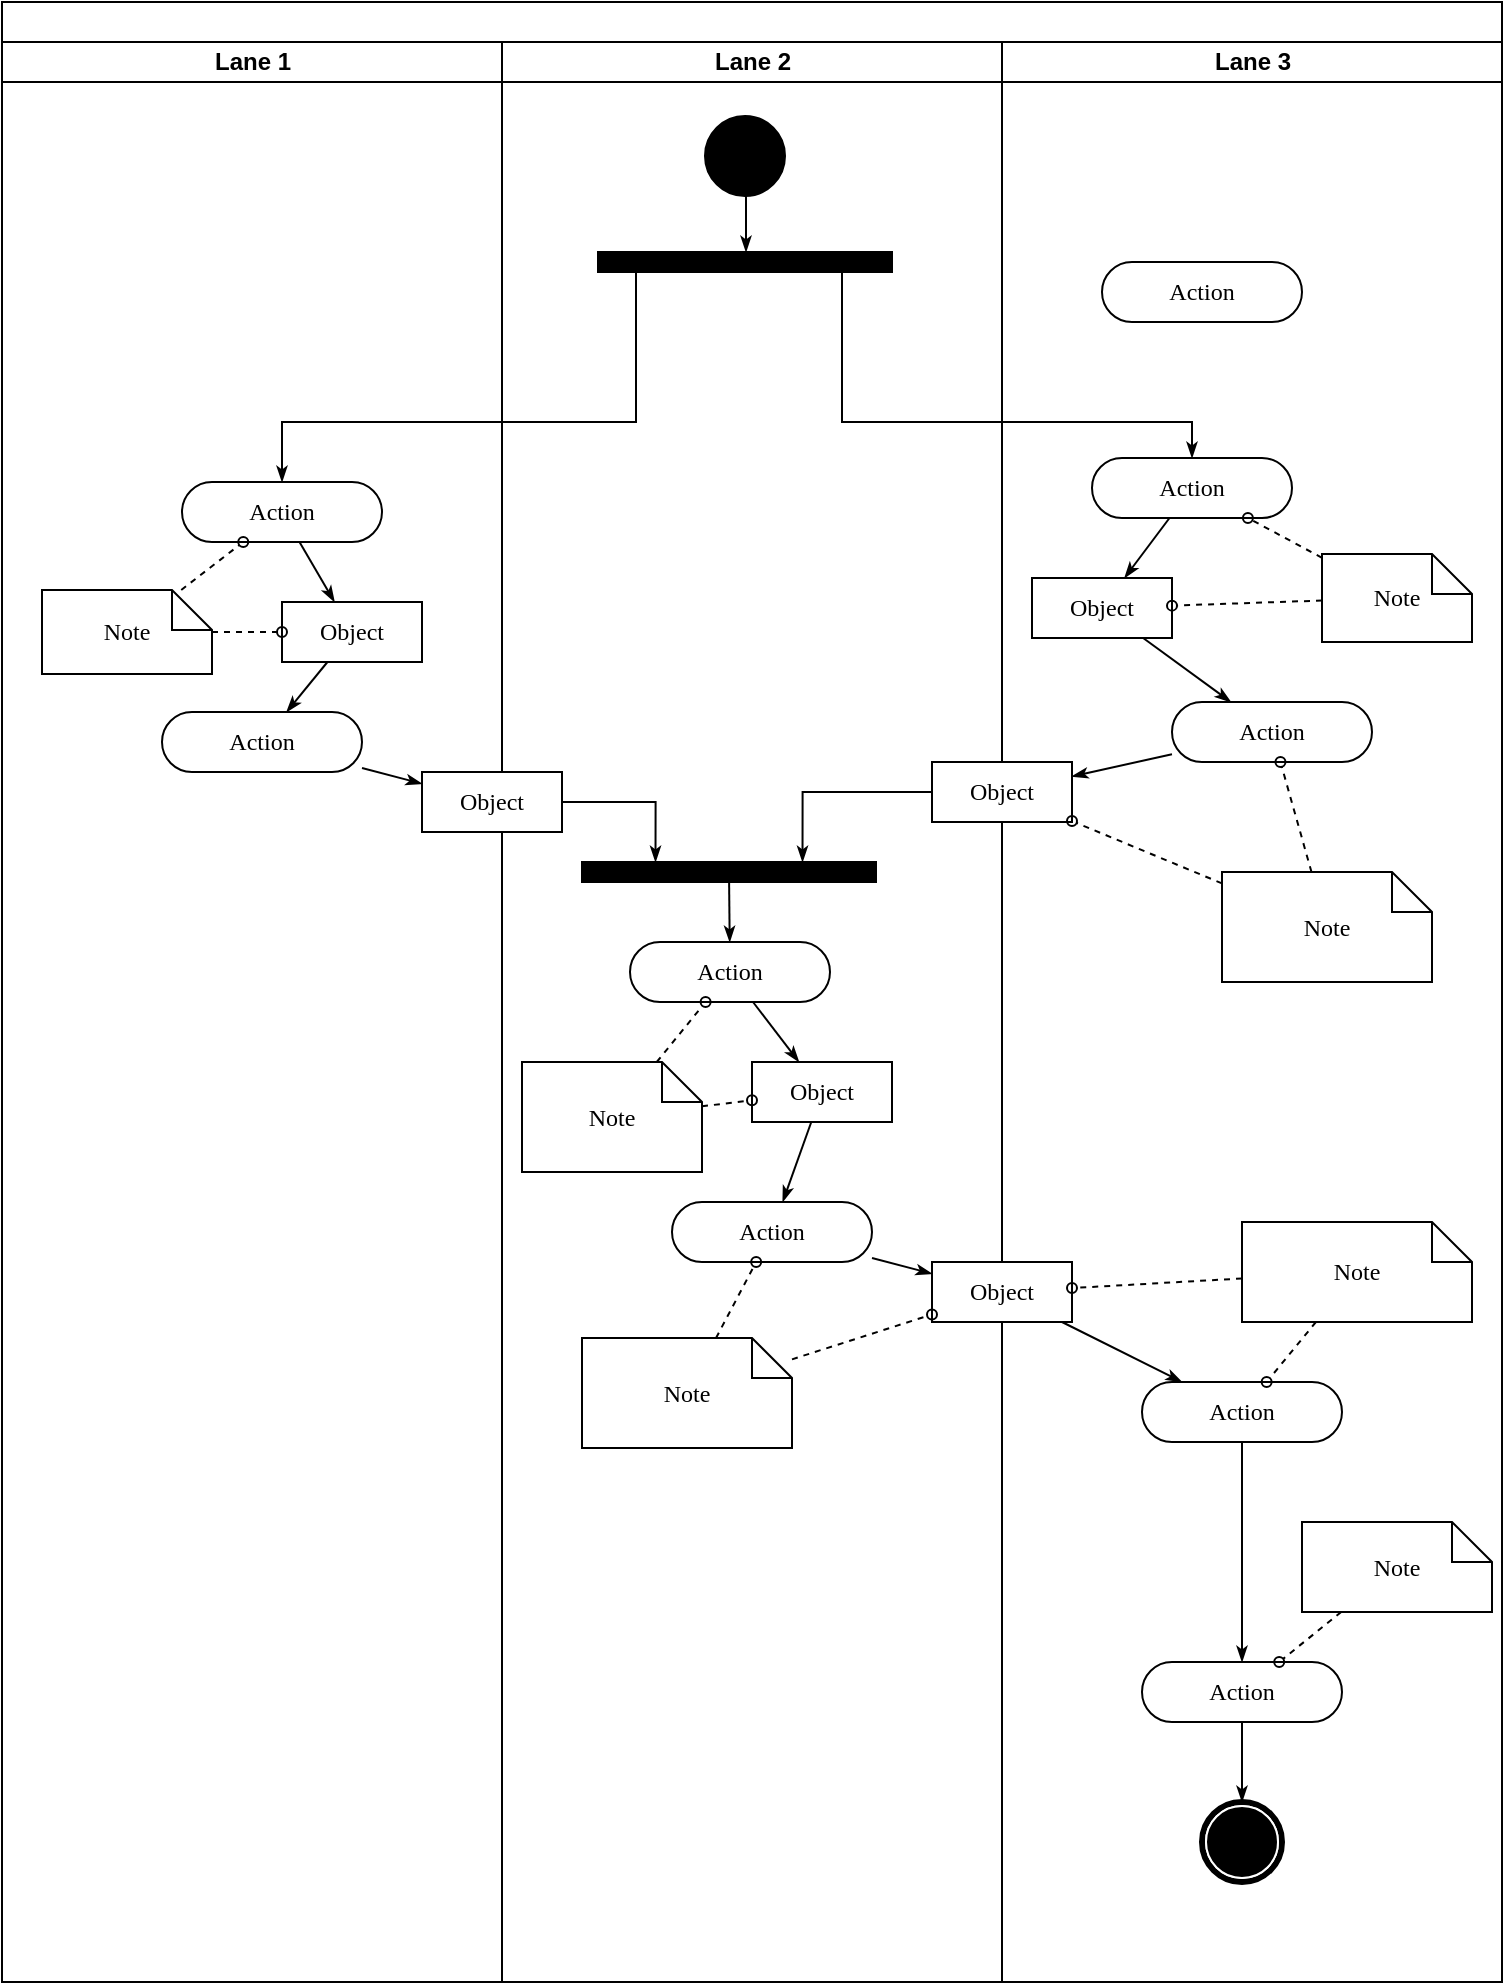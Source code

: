 <mxfile version="12.0.0" type="device" pages="4"><diagram name="Page-1" id="0783ab3e-0a74-02c8-0abd-f7b4e66b4bec"><mxGraphModel dx="772" dy="476" grid="1" gridSize="10" guides="1" tooltips="1" connect="1" arrows="1" fold="1" page="1" pageScale="1" pageWidth="850" pageHeight="1100" background="#ffffff" math="0" shadow="0"><root><mxCell id="0"/><mxCell id="1" parent="0"/><mxCell id="1c1d494c118603dd-1" value="" style="swimlane;html=1;childLayout=stackLayout;startSize=20;rounded=0;shadow=0;comic=0;labelBackgroundColor=none;strokeColor=#000000;strokeWidth=1;fillColor=#ffffff;fontFamily=Verdana;fontSize=12;fontColor=#000000;align=center;" parent="1" vertex="1"><mxGeometry x="40" y="20" width="750" height="990" as="geometry"><mxRectangle x="40" y="20" width="60" height="20" as="alternateBounds"/></mxGeometry></mxCell><mxCell id="1c1d494c118603dd-2" value="Lane 1" style="swimlane;html=1;startSize=20;" parent="1c1d494c118603dd-1" vertex="1"><mxGeometry y="20" width="250" height="970" as="geometry"/></mxCell><mxCell id="1c1d494c118603dd-34" style="edgeStyle=none;rounded=0;html=1;labelBackgroundColor=none;startArrow=none;startFill=0;startSize=5;endArrow=classicThin;endFill=1;endSize=5;jettySize=auto;orthogonalLoop=1;strokeColor=#000000;strokeWidth=1;fontFamily=Verdana;fontSize=12;fontColor=#000000;" parent="1c1d494c118603dd-2" source="1c1d494c118603dd-6" target="1c1d494c118603dd-10" edge="1"><mxGeometry relative="1" as="geometry"/></mxCell><mxCell id="1c1d494c118603dd-6" value="Action" style="rounded=1;whiteSpace=wrap;html=1;shadow=0;comic=0;labelBackgroundColor=none;strokeColor=#000000;strokeWidth=1;fillColor=#ffffff;fontFamily=Verdana;fontSize=12;fontColor=#000000;align=center;arcSize=50;" parent="1c1d494c118603dd-2" vertex="1"><mxGeometry x="90" y="220" width="100" height="30" as="geometry"/></mxCell><mxCell id="1c1d494c118603dd-7" value="Action" style="rounded=1;whiteSpace=wrap;html=1;shadow=0;comic=0;labelBackgroundColor=none;strokeColor=#000000;strokeWidth=1;fillColor=#ffffff;fontFamily=Verdana;fontSize=12;fontColor=#000000;align=center;arcSize=50;" parent="1c1d494c118603dd-2" vertex="1"><mxGeometry x="80" y="335" width="100" height="30" as="geometry"/></mxCell><mxCell id="1c1d494c118603dd-35" style="edgeStyle=none;rounded=0;html=1;labelBackgroundColor=none;startArrow=none;startFill=0;startSize=5;endArrow=classicThin;endFill=1;endSize=5;jettySize=auto;orthogonalLoop=1;strokeColor=#000000;strokeWidth=1;fontFamily=Verdana;fontSize=12;fontColor=#000000;" parent="1c1d494c118603dd-2" source="1c1d494c118603dd-10" target="1c1d494c118603dd-7" edge="1"><mxGeometry relative="1" as="geometry"/></mxCell><mxCell id="1c1d494c118603dd-10" value="Object" style="rounded=0;whiteSpace=wrap;html=1;shadow=0;comic=0;labelBackgroundColor=none;strokeColor=#000000;strokeWidth=1;fillColor=#ffffff;fontFamily=Verdana;fontSize=12;fontColor=#000000;align=center;arcSize=50;" parent="1c1d494c118603dd-2" vertex="1"><mxGeometry x="140" y="280" width="70" height="30" as="geometry"/></mxCell><mxCell id="1c1d494c118603dd-46" style="edgeStyle=none;rounded=0;html=1;labelBackgroundColor=none;startArrow=none;startFill=0;startSize=5;endArrow=oval;endFill=0;endSize=5;jettySize=auto;orthogonalLoop=1;strokeColor=#000000;strokeWidth=1;fontFamily=Verdana;fontSize=12;fontColor=#000000;dashed=1;" parent="1c1d494c118603dd-2" source="1c1d494c118603dd-21" target="1c1d494c118603dd-6" edge="1"><mxGeometry relative="1" as="geometry"/></mxCell><mxCell id="1c1d494c118603dd-47" style="edgeStyle=none;rounded=0;html=1;dashed=1;labelBackgroundColor=none;startArrow=none;startFill=0;startSize=5;endArrow=oval;endFill=0;endSize=5;jettySize=auto;orthogonalLoop=1;strokeColor=#000000;strokeWidth=1;fontFamily=Verdana;fontSize=12;fontColor=#000000;" parent="1c1d494c118603dd-2" source="1c1d494c118603dd-21" target="1c1d494c118603dd-10" edge="1"><mxGeometry relative="1" as="geometry"/></mxCell><mxCell id="1c1d494c118603dd-21" value="Note" style="shape=note;whiteSpace=wrap;html=1;rounded=0;shadow=0;comic=0;labelBackgroundColor=none;strokeColor=#000000;strokeWidth=1;fillColor=#ffffff;fontFamily=Verdana;fontSize=12;fontColor=#000000;align=center;size=20;" parent="1c1d494c118603dd-2" vertex="1"><mxGeometry x="20" y="274" width="85" height="42" as="geometry"/></mxCell><mxCell id="1c1d494c118603dd-3" value="Lane 2" style="swimlane;html=1;startSize=20;" parent="1c1d494c118603dd-1" vertex="1"><mxGeometry x="250" y="20" width="250" height="970" as="geometry"/></mxCell><mxCell id="60571a20871a0731-3" value="" style="whiteSpace=wrap;html=1;rounded=0;shadow=0;comic=0;labelBackgroundColor=none;strokeColor=#000000;strokeWidth=1;fillColor=#000000;fontFamily=Verdana;fontSize=12;fontColor=#000000;align=center;rotation=0;" parent="1c1d494c118603dd-3" vertex="1"><mxGeometry x="48" y="105" width="147" height="10" as="geometry"/></mxCell><mxCell id="1c1d494c118603dd-40" style="edgeStyle=none;rounded=0;html=1;labelBackgroundColor=none;startArrow=none;startFill=0;startSize=5;endArrow=classicThin;endFill=1;endSize=5;jettySize=auto;orthogonalLoop=1;strokeColor=#000000;strokeWidth=1;fontFamily=Verdana;fontSize=12;fontColor=#000000;" parent="1c1d494c118603dd-3" source="1c1d494c118603dd-11" target="1c1d494c118603dd-15" edge="1"><mxGeometry relative="1" as="geometry"/></mxCell><mxCell id="1c1d494c118603dd-11" value="Action" style="rounded=1;whiteSpace=wrap;html=1;shadow=0;comic=0;labelBackgroundColor=none;strokeColor=#000000;strokeWidth=1;fillColor=#ffffff;fontFamily=Verdana;fontSize=12;fontColor=#000000;align=center;arcSize=50;" parent="1c1d494c118603dd-3" vertex="1"><mxGeometry x="64" y="450" width="100" height="30" as="geometry"/></mxCell><mxCell id="1c1d494c118603dd-39" style="edgeStyle=none;rounded=0;html=1;labelBackgroundColor=none;startArrow=none;startFill=0;startSize=5;endArrow=classicThin;endFill=1;endSize=5;jettySize=auto;orthogonalLoop=1;strokeColor=#000000;strokeWidth=1;fontFamily=Verdana;fontSize=12;fontColor=#000000;" parent="1c1d494c118603dd-3" source="1c1d494c118603dd-12" target="1c1d494c118603dd-11" edge="1"><mxGeometry relative="1" as="geometry"/></mxCell><mxCell id="1c1d494c118603dd-12" value="" style="whiteSpace=wrap;html=1;rounded=0;shadow=0;comic=0;labelBackgroundColor=none;strokeColor=#000000;strokeWidth=1;fillColor=#000000;fontFamily=Verdana;fontSize=12;fontColor=#000000;align=center;rotation=0;" parent="1c1d494c118603dd-3" vertex="1"><mxGeometry x="40" y="410" width="147" height="10" as="geometry"/></mxCell><mxCell id="1c1d494c118603dd-32" style="edgeStyle=orthogonalEdgeStyle;rounded=0;html=1;entryX=0.25;entryY=0;labelBackgroundColor=none;startArrow=none;startFill=0;startSize=5;endArrow=classicThin;endFill=1;endSize=5;jettySize=auto;orthogonalLoop=1;strokeColor=#000000;strokeWidth=1;fontFamily=Verdana;fontSize=12;fontColor=#000000;" parent="1c1d494c118603dd-3" source="1c1d494c118603dd-14" target="1c1d494c118603dd-12" edge="1"><mxGeometry relative="1" as="geometry"/></mxCell><mxCell id="1c1d494c118603dd-14" value="Object" style="rounded=0;whiteSpace=wrap;html=1;shadow=0;comic=0;labelBackgroundColor=none;strokeColor=#000000;strokeWidth=1;fillColor=#ffffff;fontFamily=Verdana;fontSize=12;fontColor=#000000;align=center;arcSize=50;" parent="1c1d494c118603dd-3" vertex="1"><mxGeometry x="-40" y="365" width="70" height="30" as="geometry"/></mxCell><mxCell id="1c1d494c118603dd-41" style="edgeStyle=none;rounded=0;html=1;labelBackgroundColor=none;startArrow=none;startFill=0;startSize=5;endArrow=classicThin;endFill=1;endSize=5;jettySize=auto;orthogonalLoop=1;strokeColor=#000000;strokeWidth=1;fontFamily=Verdana;fontSize=12;fontColor=#000000;" parent="1c1d494c118603dd-3" source="1c1d494c118603dd-15" target="1c1d494c118603dd-16" edge="1"><mxGeometry relative="1" as="geometry"/></mxCell><mxCell id="1c1d494c118603dd-15" value="Object" style="rounded=0;whiteSpace=wrap;html=1;shadow=0;comic=0;labelBackgroundColor=none;strokeColor=#000000;strokeWidth=1;fillColor=#ffffff;fontFamily=Verdana;fontSize=12;fontColor=#000000;align=center;arcSize=50;" parent="1c1d494c118603dd-3" vertex="1"><mxGeometry x="125" y="510" width="70" height="30" as="geometry"/></mxCell><mxCell id="1c1d494c118603dd-16" value="Action" style="rounded=1;whiteSpace=wrap;html=1;shadow=0;comic=0;labelBackgroundColor=none;strokeColor=#000000;strokeWidth=1;fillColor=#ffffff;fontFamily=Verdana;fontSize=12;fontColor=#000000;align=center;arcSize=50;" parent="1c1d494c118603dd-3" vertex="1"><mxGeometry x="85" y="580" width="100" height="30" as="geometry"/></mxCell><mxCell id="1c1d494c118603dd-52" style="edgeStyle=none;rounded=0;html=1;dashed=1;labelBackgroundColor=none;startArrow=none;startFill=0;startSize=5;endArrow=oval;endFill=0;endSize=5;jettySize=auto;orthogonalLoop=1;strokeColor=#000000;strokeWidth=1;fontFamily=Verdana;fontSize=12;fontColor=#000000;" parent="1c1d494c118603dd-3" source="1c1d494c118603dd-23" target="1c1d494c118603dd-11" edge="1"><mxGeometry relative="1" as="geometry"/></mxCell><mxCell id="1c1d494c118603dd-53" style="edgeStyle=none;rounded=0;html=1;dashed=1;labelBackgroundColor=none;startArrow=none;startFill=0;startSize=5;endArrow=oval;endFill=0;endSize=5;jettySize=auto;orthogonalLoop=1;strokeColor=#000000;strokeWidth=1;fontFamily=Verdana;fontSize=12;fontColor=#000000;" parent="1c1d494c118603dd-3" source="1c1d494c118603dd-23" target="1c1d494c118603dd-15" edge="1"><mxGeometry relative="1" as="geometry"/></mxCell><mxCell id="1c1d494c118603dd-23" value="Note" style="shape=note;whiteSpace=wrap;html=1;rounded=0;shadow=0;comic=0;labelBackgroundColor=none;strokeColor=#000000;strokeWidth=1;fillColor=#ffffff;fontFamily=Verdana;fontSize=12;fontColor=#000000;align=center;size=20;" parent="1c1d494c118603dd-3" vertex="1"><mxGeometry x="10" y="510" width="90" height="55" as="geometry"/></mxCell><mxCell id="1c1d494c118603dd-54" style="edgeStyle=none;rounded=0;html=1;dashed=1;labelBackgroundColor=none;startArrow=none;startFill=0;startSize=5;endArrow=oval;endFill=0;endSize=5;jettySize=auto;orthogonalLoop=1;strokeColor=#000000;strokeWidth=1;fontFamily=Verdana;fontSize=12;fontColor=#000000;" parent="1c1d494c118603dd-3" source="1c1d494c118603dd-24" target="1c1d494c118603dd-16" edge="1"><mxGeometry relative="1" as="geometry"/></mxCell><mxCell id="1c1d494c118603dd-24" value="Note" style="shape=note;whiteSpace=wrap;html=1;rounded=0;shadow=0;comic=0;labelBackgroundColor=none;strokeColor=#000000;strokeWidth=1;fillColor=#ffffff;fontFamily=Verdana;fontSize=12;fontColor=#000000;align=center;size=20;" parent="1c1d494c118603dd-3" vertex="1"><mxGeometry x="40" y="648" width="105" height="55" as="geometry"/></mxCell><mxCell id="60571a20871a0731-4" value="" style="ellipse;whiteSpace=wrap;html=1;rounded=0;shadow=0;comic=0;labelBackgroundColor=none;strokeColor=#000000;strokeWidth=1;fillColor=#000000;fontFamily=Verdana;fontSize=12;fontColor=#000000;align=center;" parent="1c1d494c118603dd-3" vertex="1"><mxGeometry x="101.5" y="37" width="40" height="40" as="geometry"/></mxCell><mxCell id="1c1d494c118603dd-27" style="edgeStyle=orthogonalEdgeStyle;rounded=0;html=1;labelBackgroundColor=none;startArrow=none;startFill=0;startSize=5;endArrow=classicThin;endFill=1;endSize=5;jettySize=auto;orthogonalLoop=1;strokeColor=#000000;strokeWidth=1;fontFamily=Verdana;fontSize=12;fontColor=#000000;entryX=0.439;entryY=0.5;entryDx=0;entryDy=0;entryPerimeter=0;" parent="1c1d494c118603dd-3" edge="1"><mxGeometry relative="1" as="geometry"><mxPoint x="122" y="75" as="sourcePoint"/><mxPoint x="122" y="105" as="targetPoint"/></mxGeometry></mxCell><mxCell id="1c1d494c118603dd-4" value="Lane 3" style="swimlane;html=1;startSize=20;" parent="1c1d494c118603dd-1" vertex="1"><mxGeometry x="500" y="20" width="250" height="970" as="geometry"/></mxCell><mxCell id="60571a20871a0731-8" value="Action" style="rounded=1;whiteSpace=wrap;html=1;shadow=0;comic=0;labelBackgroundColor=none;strokeColor=#000000;strokeWidth=1;fillColor=#ffffff;fontFamily=Verdana;fontSize=12;fontColor=#000000;align=center;arcSize=50;" parent="1c1d494c118603dd-4" vertex="1"><mxGeometry x="50" y="110" width="100" height="30" as="geometry"/></mxCell><mxCell id="1c1d494c118603dd-33" style="rounded=0;html=1;labelBackgroundColor=none;startArrow=none;startFill=0;startSize=5;endArrow=classicThin;endFill=1;endSize=5;jettySize=auto;orthogonalLoop=1;strokeColor=#000000;strokeWidth=1;fontFamily=Verdana;fontSize=12;fontColor=#000000;" parent="1c1d494c118603dd-4" source="1c1d494c118603dd-5" target="1c1d494c118603dd-9" edge="1"><mxGeometry relative="1" as="geometry"/></mxCell><mxCell id="1c1d494c118603dd-5" value="Action" style="rounded=1;whiteSpace=wrap;html=1;shadow=0;comic=0;labelBackgroundColor=none;strokeColor=#000000;strokeWidth=1;fillColor=#ffffff;fontFamily=Verdana;fontSize=12;fontColor=#000000;align=center;arcSize=50;" parent="1c1d494c118603dd-4" vertex="1"><mxGeometry x="45" y="208" width="100" height="30" as="geometry"/></mxCell><mxCell id="1c1d494c118603dd-38" style="edgeStyle=none;rounded=0;html=1;labelBackgroundColor=none;startArrow=none;startFill=0;startSize=5;endArrow=classicThin;endFill=1;endSize=5;jettySize=auto;orthogonalLoop=1;strokeColor=#000000;strokeWidth=1;fontFamily=Verdana;fontSize=12;fontColor=#000000;" parent="1c1d494c118603dd-4" source="1c1d494c118603dd-8" target="1c1d494c118603dd-13" edge="1"><mxGeometry relative="1" as="geometry"/></mxCell><mxCell id="1c1d494c118603dd-8" value="Action" style="rounded=1;whiteSpace=wrap;html=1;shadow=0;comic=0;labelBackgroundColor=none;strokeColor=#000000;strokeWidth=1;fillColor=#ffffff;fontFamily=Verdana;fontSize=12;fontColor=#000000;align=center;arcSize=50;" parent="1c1d494c118603dd-4" vertex="1"><mxGeometry x="85" y="330" width="100" height="30" as="geometry"/></mxCell><mxCell id="1c1d494c118603dd-37" style="edgeStyle=none;rounded=0;html=1;labelBackgroundColor=none;startArrow=none;startFill=0;startSize=5;endArrow=classicThin;endFill=1;endSize=5;jettySize=auto;orthogonalLoop=1;strokeColor=#000000;strokeWidth=1;fontFamily=Verdana;fontSize=12;fontColor=#000000;" parent="1c1d494c118603dd-4" source="1c1d494c118603dd-9" target="1c1d494c118603dd-8" edge="1"><mxGeometry relative="1" as="geometry"/></mxCell><mxCell id="1c1d494c118603dd-9" value="Object" style="rounded=0;whiteSpace=wrap;html=1;shadow=0;comic=0;labelBackgroundColor=none;strokeColor=#000000;strokeWidth=1;fillColor=#ffffff;fontFamily=Verdana;fontSize=12;fontColor=#000000;align=center;arcSize=50;" parent="1c1d494c118603dd-4" vertex="1"><mxGeometry x="15" y="268" width="70" height="30" as="geometry"/></mxCell><mxCell id="1c1d494c118603dd-13" value="Object" style="rounded=0;whiteSpace=wrap;html=1;shadow=0;comic=0;labelBackgroundColor=none;strokeColor=#000000;strokeWidth=1;fillColor=#ffffff;fontFamily=Verdana;fontSize=12;fontColor=#000000;align=center;arcSize=50;" parent="1c1d494c118603dd-4" vertex="1"><mxGeometry x="-35" y="360" width="70" height="30" as="geometry"/></mxCell><mxCell id="1c1d494c118603dd-43" style="edgeStyle=none;rounded=0;html=1;labelBackgroundColor=none;startArrow=none;startFill=0;startSize=5;endArrow=classicThin;endFill=1;endSize=5;jettySize=auto;orthogonalLoop=1;strokeColor=#000000;strokeWidth=1;fontFamily=Verdana;fontSize=12;fontColor=#000000;" parent="1c1d494c118603dd-4" source="1c1d494c118603dd-17" target="1c1d494c118603dd-18" edge="1"><mxGeometry relative="1" as="geometry"/></mxCell><mxCell id="1c1d494c118603dd-17" value="Object" style="rounded=0;whiteSpace=wrap;html=1;shadow=0;comic=0;labelBackgroundColor=none;strokeColor=#000000;strokeWidth=1;fillColor=#ffffff;fontFamily=Verdana;fontSize=12;fontColor=#000000;align=center;arcSize=50;" parent="1c1d494c118603dd-4" vertex="1"><mxGeometry x="-35" y="610" width="70" height="30" as="geometry"/></mxCell><mxCell id="1c1d494c118603dd-44" style="edgeStyle=none;rounded=0;html=1;labelBackgroundColor=none;startArrow=none;startFill=0;startSize=5;endArrow=classicThin;endFill=1;endSize=5;jettySize=auto;orthogonalLoop=1;strokeColor=#000000;strokeWidth=1;fontFamily=Verdana;fontSize=12;fontColor=#000000;" parent="1c1d494c118603dd-4" source="1c1d494c118603dd-18" target="1c1d494c118603dd-19" edge="1"><mxGeometry relative="1" as="geometry"/></mxCell><mxCell id="1c1d494c118603dd-18" value="Action" style="rounded=1;whiteSpace=wrap;html=1;shadow=0;comic=0;labelBackgroundColor=none;strokeColor=#000000;strokeWidth=1;fillColor=#ffffff;fontFamily=Verdana;fontSize=12;fontColor=#000000;align=center;arcSize=50;" parent="1c1d494c118603dd-4" vertex="1"><mxGeometry x="70" y="670" width="100" height="30" as="geometry"/></mxCell><mxCell id="1c1d494c118603dd-45" style="edgeStyle=none;rounded=0;html=1;labelBackgroundColor=none;startArrow=none;startFill=0;startSize=5;endArrow=classicThin;endFill=1;endSize=5;jettySize=auto;orthogonalLoop=1;strokeColor=#000000;strokeWidth=1;fontFamily=Verdana;fontSize=12;fontColor=#000000;" parent="1c1d494c118603dd-4" source="1c1d494c118603dd-19" target="60571a20871a0731-5" edge="1"><mxGeometry relative="1" as="geometry"/></mxCell><mxCell id="1c1d494c118603dd-19" value="Action" style="rounded=1;whiteSpace=wrap;html=1;shadow=0;comic=0;labelBackgroundColor=none;strokeColor=#000000;strokeWidth=1;fillColor=#ffffff;fontFamily=Verdana;fontSize=12;fontColor=#000000;align=center;arcSize=50;" parent="1c1d494c118603dd-4" vertex="1"><mxGeometry x="70" y="810" width="100" height="30" as="geometry"/></mxCell><mxCell id="60571a20871a0731-5" value="" style="shape=mxgraph.bpmn.shape;html=1;verticalLabelPosition=bottom;labelBackgroundColor=#ffffff;verticalAlign=top;perimeter=ellipsePerimeter;outline=end;symbol=terminate;rounded=0;shadow=0;comic=0;strokeColor=#000000;strokeWidth=1;fillColor=#ffffff;fontFamily=Verdana;fontSize=12;fontColor=#000000;align=center;" parent="1c1d494c118603dd-4" vertex="1"><mxGeometry x="100" y="880" width="40" height="40" as="geometry"/></mxCell><mxCell id="1c1d494c118603dd-48" style="edgeStyle=none;rounded=0;html=1;dashed=1;labelBackgroundColor=none;startArrow=none;startFill=0;startSize=5;endArrow=oval;endFill=0;endSize=5;jettySize=auto;orthogonalLoop=1;strokeColor=#000000;strokeWidth=1;fontFamily=Verdana;fontSize=12;fontColor=#000000;" parent="1c1d494c118603dd-4" source="1c1d494c118603dd-20" target="1c1d494c118603dd-5" edge="1"><mxGeometry relative="1" as="geometry"/></mxCell><mxCell id="1c1d494c118603dd-49" style="edgeStyle=none;rounded=0;html=1;dashed=1;labelBackgroundColor=none;startArrow=none;startFill=0;startSize=5;endArrow=oval;endFill=0;endSize=5;jettySize=auto;orthogonalLoop=1;strokeColor=#000000;strokeWidth=1;fontFamily=Verdana;fontSize=12;fontColor=#000000;" parent="1c1d494c118603dd-4" source="1c1d494c118603dd-20" target="1c1d494c118603dd-9" edge="1"><mxGeometry relative="1" as="geometry"/></mxCell><mxCell id="1c1d494c118603dd-20" value="Note" style="shape=note;whiteSpace=wrap;html=1;rounded=0;shadow=0;comic=0;labelBackgroundColor=none;strokeColor=#000000;strokeWidth=1;fillColor=#ffffff;fontFamily=Verdana;fontSize=12;fontColor=#000000;align=center;size=20;" parent="1c1d494c118603dd-4" vertex="1"><mxGeometry x="160" y="256" width="75" height="44" as="geometry"/></mxCell><mxCell id="1c1d494c118603dd-50" style="edgeStyle=none;rounded=0;html=1;dashed=1;labelBackgroundColor=none;startArrow=none;startFill=0;startSize=5;endArrow=oval;endFill=0;endSize=5;jettySize=auto;orthogonalLoop=1;strokeColor=#000000;strokeWidth=1;fontFamily=Verdana;fontSize=12;fontColor=#000000;" parent="1c1d494c118603dd-4" source="1c1d494c118603dd-22" target="1c1d494c118603dd-8" edge="1"><mxGeometry relative="1" as="geometry"/></mxCell><mxCell id="1c1d494c118603dd-51" style="edgeStyle=none;rounded=0;html=1;dashed=1;labelBackgroundColor=none;startArrow=none;startFill=0;startSize=5;endArrow=oval;endFill=0;endSize=5;jettySize=auto;orthogonalLoop=1;strokeColor=#000000;strokeWidth=1;fontFamily=Verdana;fontSize=12;fontColor=#000000;" parent="1c1d494c118603dd-4" source="1c1d494c118603dd-22" target="1c1d494c118603dd-13" edge="1"><mxGeometry relative="1" as="geometry"/></mxCell><mxCell id="1c1d494c118603dd-22" value="Note" style="shape=note;whiteSpace=wrap;html=1;rounded=0;shadow=0;comic=0;labelBackgroundColor=none;strokeColor=#000000;strokeWidth=1;fillColor=#ffffff;fontFamily=Verdana;fontSize=12;fontColor=#000000;align=center;size=20;" parent="1c1d494c118603dd-4" vertex="1"><mxGeometry x="110" y="415" width="105" height="55" as="geometry"/></mxCell><mxCell id="1c1d494c118603dd-56" style="edgeStyle=none;rounded=0;html=1;dashed=1;labelBackgroundColor=none;startArrow=none;startFill=0;startSize=5;endArrow=oval;endFill=0;endSize=5;jettySize=auto;orthogonalLoop=1;strokeColor=#000000;strokeWidth=1;fontFamily=Verdana;fontSize=12;fontColor=#000000;" parent="1c1d494c118603dd-4" source="1c1d494c118603dd-25" target="1c1d494c118603dd-18" edge="1"><mxGeometry relative="1" as="geometry"/></mxCell><mxCell id="1c1d494c118603dd-57" style="edgeStyle=none;rounded=0;html=1;dashed=1;labelBackgroundColor=none;startArrow=none;startFill=0;startSize=5;endArrow=oval;endFill=0;endSize=5;jettySize=auto;orthogonalLoop=1;strokeColor=#000000;strokeWidth=1;fontFamily=Verdana;fontSize=12;fontColor=#000000;" parent="1c1d494c118603dd-4" source="1c1d494c118603dd-25" target="1c1d494c118603dd-17" edge="1"><mxGeometry relative="1" as="geometry"/></mxCell><mxCell id="1c1d494c118603dd-25" value="Note" style="shape=note;whiteSpace=wrap;html=1;rounded=0;shadow=0;comic=0;labelBackgroundColor=none;strokeColor=#000000;strokeWidth=1;fillColor=#ffffff;fontFamily=Verdana;fontSize=12;fontColor=#000000;align=center;size=20;" parent="1c1d494c118603dd-4" vertex="1"><mxGeometry x="120" y="590" width="115" height="50" as="geometry"/></mxCell><mxCell id="1c1d494c118603dd-58" style="edgeStyle=none;rounded=0;html=1;dashed=1;labelBackgroundColor=none;startArrow=none;startFill=0;startSize=5;endArrow=oval;endFill=0;endSize=5;jettySize=auto;orthogonalLoop=1;strokeColor=#000000;strokeWidth=1;fontFamily=Verdana;fontSize=12;fontColor=#000000;" parent="1c1d494c118603dd-4" source="1c1d494c118603dd-26" target="1c1d494c118603dd-19" edge="1"><mxGeometry relative="1" as="geometry"/></mxCell><mxCell id="1c1d494c118603dd-26" value="Note" style="shape=note;whiteSpace=wrap;html=1;rounded=0;shadow=0;comic=0;labelBackgroundColor=none;strokeColor=#000000;strokeWidth=1;fillColor=#ffffff;fontFamily=Verdana;fontSize=12;fontColor=#000000;align=center;size=20;" parent="1c1d494c118603dd-4" vertex="1"><mxGeometry x="150" y="740" width="95" height="45" as="geometry"/></mxCell><mxCell id="1c1d494c118603dd-29" style="edgeStyle=orthogonalEdgeStyle;rounded=0;html=1;labelBackgroundColor=none;startArrow=none;startFill=0;startSize=5;endArrow=classicThin;endFill=1;endSize=5;jettySize=auto;orthogonalLoop=1;strokeColor=#000000;strokeWidth=1;fontFamily=Verdana;fontSize=12;fontColor=#000000;" parent="1c1d494c118603dd-1" target="1c1d494c118603dd-5" edge="1"><mxGeometry relative="1" as="geometry"><Array as="points"><mxPoint x="420" y="135"/><mxPoint x="420" y="210"/><mxPoint x="595" y="210"/></Array><mxPoint x="420" y="135" as="sourcePoint"/></mxGeometry></mxCell><mxCell id="1c1d494c118603dd-30" style="edgeStyle=orthogonalEdgeStyle;rounded=0;html=1;exitX=0.25;exitY=1;entryX=0.5;entryY=0;labelBackgroundColor=none;startArrow=none;startFill=0;startSize=5;endArrow=classicThin;endFill=1;endSize=5;jettySize=auto;orthogonalLoop=1;strokeColor=#000000;strokeWidth=1;fontFamily=Verdana;fontSize=12;fontColor=#000000;" parent="1c1d494c118603dd-1" source="60571a20871a0731-3" target="1c1d494c118603dd-6" edge="1"><mxGeometry relative="1" as="geometry"><Array as="points"><mxPoint x="317" y="210"/><mxPoint x="140" y="210"/></Array></mxGeometry></mxCell><mxCell id="1c1d494c118603dd-31" style="edgeStyle=orthogonalEdgeStyle;rounded=0;html=1;entryX=0.75;entryY=0;labelBackgroundColor=none;startArrow=none;startFill=0;startSize=5;endArrow=classicThin;endFill=1;endSize=5;jettySize=auto;orthogonalLoop=1;strokeColor=#000000;strokeWidth=1;fontFamily=Verdana;fontSize=12;fontColor=#000000;" parent="1c1d494c118603dd-1" source="1c1d494c118603dd-13" target="1c1d494c118603dd-12" edge="1"><mxGeometry relative="1" as="geometry"/></mxCell><mxCell id="1c1d494c118603dd-36" style="edgeStyle=none;rounded=0;html=1;labelBackgroundColor=none;startArrow=none;startFill=0;startSize=5;endArrow=classicThin;endFill=1;endSize=5;jettySize=auto;orthogonalLoop=1;strokeColor=#000000;strokeWidth=1;fontFamily=Verdana;fontSize=12;fontColor=#000000;" parent="1c1d494c118603dd-1" source="1c1d494c118603dd-7" target="1c1d494c118603dd-14" edge="1"><mxGeometry relative="1" as="geometry"/></mxCell><mxCell id="1c1d494c118603dd-42" style="edgeStyle=none;rounded=0;html=1;labelBackgroundColor=none;startArrow=none;startFill=0;startSize=5;endArrow=classicThin;endFill=1;endSize=5;jettySize=auto;orthogonalLoop=1;strokeColor=#000000;strokeWidth=1;fontFamily=Verdana;fontSize=12;fontColor=#000000;" parent="1c1d494c118603dd-1" source="1c1d494c118603dd-16" target="1c1d494c118603dd-17" edge="1"><mxGeometry relative="1" as="geometry"/></mxCell><mxCell id="1c1d494c118603dd-55" style="edgeStyle=none;rounded=0;html=1;dashed=1;labelBackgroundColor=none;startArrow=none;startFill=0;startSize=5;endArrow=oval;endFill=0;endSize=5;jettySize=auto;orthogonalLoop=1;strokeColor=#000000;strokeWidth=1;fontFamily=Verdana;fontSize=12;fontColor=#000000;" parent="1c1d494c118603dd-1" source="1c1d494c118603dd-24" target="1c1d494c118603dd-17" edge="1"><mxGeometry relative="1" as="geometry"/></mxCell></root></mxGraphModel></diagram><diagram id="X8puQBrrvZzsf1pzecYm" name="Page-2"><mxGraphModel dx="1012" dy="476" grid="1" gridSize="10" guides="1" tooltips="1" connect="1" arrows="1" fold="1" page="1" pageScale="1" pageWidth="850" pageHeight="1100" math="0" shadow="0"><root><mxCell id="-pKGGU4Kw66rZ0HtHLIv-0"/><mxCell id="-pKGGU4Kw66rZ0HtHLIv-1" parent="-pKGGU4Kw66rZ0HtHLIv-0"/><mxCell id="mM_ts6U3vtPt7S_DEr1u-0" value="" style="swimlane;html=1;childLayout=stackLayout;startSize=0;rounded=0;shadow=0;comic=0;labelBackgroundColor=none;strokeColor=#000000;strokeWidth=1;fillColor=#ffffff;fontFamily=Verdana;fontSize=12;fontColor=#000000;align=center;" vertex="1" parent="-pKGGU4Kw66rZ0HtHLIv-1"><mxGeometry x="40" y="20" width="750" height="990" as="geometry"><mxRectangle x="40" y="20" width="60" height="20" as="alternateBounds"/></mxGeometry></mxCell><mxCell id="JqZj_xlUp2_z8fHYdLFa-0" value="" style="whiteSpace=wrap;html=1;rounded=0;shadow=0;comic=0;labelBackgroundColor=none;strokeColor=#000000;strokeWidth=1;fillColor=#000000;fontFamily=Verdana;fontSize=12;fontColor=#000000;align=center;rotation=0;" vertex="1" parent="-pKGGU4Kw66rZ0HtHLIv-1"><mxGeometry x="345" y="99" width="147" height="10" as="geometry"/></mxCell><mxCell id="JqZj_xlUp2_z8fHYdLFa-1" value="" style="ellipse;whiteSpace=wrap;html=1;rounded=0;shadow=0;comic=0;labelBackgroundColor=none;strokeColor=#000000;strokeWidth=1;fillColor=#000000;fontFamily=Verdana;fontSize=12;fontColor=#000000;align=center;" vertex="1" parent="-pKGGU4Kw66rZ0HtHLIv-1"><mxGeometry x="398.5" y="31" width="40" height="40" as="geometry"/></mxCell><mxCell id="JqZj_xlUp2_z8fHYdLFa-2" style="edgeStyle=orthogonalEdgeStyle;rounded=0;html=1;labelBackgroundColor=none;startArrow=none;startFill=0;startSize=5;endArrow=classicThin;endFill=1;endSize=5;jettySize=auto;orthogonalLoop=1;strokeColor=#000000;strokeWidth=1;fontFamily=Verdana;fontSize=12;fontColor=#000000;entryX=0.439;entryY=0.5;entryDx=0;entryDy=0;entryPerimeter=0;" edge="1" parent="-pKGGU4Kw66rZ0HtHLIv-1"><mxGeometry relative="1" as="geometry"><mxPoint x="419" y="69" as="sourcePoint"/><mxPoint x="419" y="99" as="targetPoint"/></mxGeometry></mxCell><mxCell id="Jl6SU4d-kTueXVQ1xp_n-0" style="edgeStyle=none;rounded=0;html=1;labelBackgroundColor=none;startArrow=none;startFill=0;startSize=5;endArrow=classicThin;endFill=1;endSize=5;jettySize=auto;orthogonalLoop=1;strokeColor=#000000;strokeWidth=1;fontFamily=Verdana;fontSize=12;fontColor=#000000;" edge="1" parent="-pKGGU4Kw66rZ0HtHLIv-1"><mxGeometry relative="1" as="geometry"><mxPoint x="419" y="109" as="sourcePoint"/><mxPoint x="419" y="150" as="targetPoint"/></mxGeometry></mxCell><mxCell id="Jl6SU4d-kTueXVQ1xp_n-1" style="edgeStyle=none;rounded=0;html=1;labelBackgroundColor=none;startArrow=none;startFill=0;startSize=5;endArrow=classicThin;endFill=1;endSize=5;jettySize=auto;orthogonalLoop=1;strokeColor=#000000;strokeWidth=1;fontFamily=Verdana;fontSize=12;fontColor=#000000;exitX=0.939;exitY=0.9;exitDx=0;exitDy=0;exitPerimeter=0;" edge="1" parent="-pKGGU4Kw66rZ0HtHLIv-1" source="JqZj_xlUp2_z8fHYdLFa-0"><mxGeometry relative="1" as="geometry"><mxPoint x="620.565" y="348" as="sourcePoint"/><mxPoint x="600" y="160" as="targetPoint"/></mxGeometry></mxCell><mxCell id="Jl6SU4d-kTueXVQ1xp_n-2" style="edgeStyle=none;rounded=0;html=1;labelBackgroundColor=none;startArrow=none;startFill=0;startSize=5;endArrow=classicThin;endFill=1;endSize=5;jettySize=auto;orthogonalLoop=1;strokeColor=#000000;strokeWidth=1;fontFamily=Verdana;fontSize=12;fontColor=#000000;exitX=0.075;exitY=0.9;exitDx=0;exitDy=0;exitPerimeter=0;" edge="1" parent="-pKGGU4Kw66rZ0HtHLIv-1" source="JqZj_xlUp2_z8fHYdLFa-0"><mxGeometry relative="1" as="geometry"><mxPoint x="630.565" y="358" as="sourcePoint"/><mxPoint x="240" y="160" as="targetPoint"/></mxGeometry></mxCell></root></mxGraphModel></diagram><diagram id="cw-ePrQLwM4lFIW9-4t2" name="Page-3"><mxGraphModel dx="1029" dy="635" grid="1" gridSize="10" guides="1" tooltips="1" connect="1" arrows="1" fold="1" page="1" pageScale="1" pageWidth="850" pageHeight="1100" math="0" shadow="0"><root><mxCell id="H-vF23JhJ4BBSW2mfoRA-0"/><mxCell id="H-vF23JhJ4BBSW2mfoRA-1" parent="H-vF23JhJ4BBSW2mfoRA-0"/><mxCell id="H-vF23JhJ4BBSW2mfoRA-2" value="" style="shape=folder;fontStyle=1;spacingTop=10;tabWidth=193;tabHeight=0;tabPosition=left;html=1;rounded=0;shadow=0;comic=0;labelBackgroundColor=none;strokeColor=#000000;strokeWidth=1;fillColor=none;fontFamily=Verdana;fontSize=10;fontColor=#000000;align=center;" vertex="1" parent="H-vF23JhJ4BBSW2mfoRA-1"><mxGeometry x="19" y="20" width="810" height="1035" as="geometry"/></mxCell><mxCell id="yBynoNEKLajX0z6fbe8P-0" value="" style="whiteSpace=wrap;html=1;rounded=0;shadow=0;comic=0;labelBackgroundColor=none;strokeColor=#000000;strokeWidth=1;fillColor=#000000;fontFamily=Verdana;fontSize=12;fontColor=#000000;align=center;rotation=0;" vertex="1" parent="H-vF23JhJ4BBSW2mfoRA-1"><mxGeometry x="345" y="99" width="147" height="10" as="geometry"/></mxCell><mxCell id="yBynoNEKLajX0z6fbe8P-1" value="" style="ellipse;whiteSpace=wrap;html=1;rounded=0;shadow=0;comic=0;labelBackgroundColor=none;strokeColor=#000000;strokeWidth=1;fillColor=#000000;fontFamily=Verdana;fontSize=12;fontColor=#000000;align=center;" vertex="1" parent="H-vF23JhJ4BBSW2mfoRA-1"><mxGeometry x="402.5" y="40" width="32" height="31" as="geometry"/></mxCell><mxCell id="yBynoNEKLajX0z6fbe8P-7" value="" style="endArrow=open;startArrow=none;endFill=0;startFill=0;endSize=8;startSize=10;html=1;exitX=0.5;exitY=1;exitDx=0;exitDy=0;entryX=0.5;entryY=0;entryDx=0;entryDy=0;" edge="1" parent="H-vF23JhJ4BBSW2mfoRA-1" source="yBynoNEKLajX0z6fbe8P-1" target="yBynoNEKLajX0z6fbe8P-0"><mxGeometry width="160" relative="1" as="geometry"><mxPoint x="354.5" y="170" as="sourcePoint"/><mxPoint x="514.5" y="170" as="targetPoint"/></mxGeometry></mxCell><mxCell id="yBynoNEKLajX0z6fbe8P-9" value="" style="endArrow=open;startArrow=none;endFill=0;startFill=0;endSize=8;startSize=10;html=1;exitX=0.5;exitY=1;exitDx=0;exitDy=0;entryX=0.492;entryY=0.135;entryDx=0;entryDy=0;entryPerimeter=0;" edge="1" parent="H-vF23JhJ4BBSW2mfoRA-1" source="yBynoNEKLajX0z6fbe8P-0" target="H-vF23JhJ4BBSW2mfoRA-2"><mxGeometry width="160" relative="1" as="geometry"><mxPoint x="428.5" y="122" as="sourcePoint"/><mxPoint x="428.5" y="150" as="targetPoint"/></mxGeometry></mxCell><mxCell id="yBynoNEKLajX0z6fbe8P-10" value="" style="endArrow=open;startArrow=none;endFill=0;startFill=0;endSize=8;startSize=10;html=1;exitX=0.676;exitY=1;exitDx=0;exitDy=0;exitPerimeter=0;" edge="1" parent="H-vF23JhJ4BBSW2mfoRA-1" source="yBynoNEKLajX0z6fbe8P-0"><mxGeometry width="160" relative="1" as="geometry"><mxPoint x="462" y="110" as="sourcePoint"/><mxPoint x="640" y="160" as="targetPoint"/><Array as="points"><mxPoint x="640" y="123"/></Array></mxGeometry></mxCell><mxCell id="yBynoNEKLajX0z6fbe8P-11" value="" style="endArrow=open;startArrow=none;endFill=0;startFill=0;endSize=8;startSize=10;html=1;exitX=0.25;exitY=1;exitDx=0;exitDy=0;entryX=0.5;entryY=0;entryDx=0;entryDy=0;" edge="1" parent="H-vF23JhJ4BBSW2mfoRA-1" source="yBynoNEKLajX0z6fbe8P-0" target="yqGFsbe8zByHEjGYqVCu-1"><mxGeometry width="160" relative="1" as="geometry"><mxPoint x="390" y="110" as="sourcePoint"/><mxPoint x="200" y="160" as="targetPoint"/><Array as="points"><mxPoint x="200" y="130"/></Array></mxGeometry></mxCell><mxCell id="yqGFsbe8zByHEjGYqVCu-0" value="create zoo keeper" style="rounded=1;whiteSpace=wrap;html=1;shadow=0;comic=0;labelBackgroundColor=none;strokeColor=#000000;strokeWidth=1;fillColor=#ffffff;fontFamily=Verdana;fontSize=12;fontColor=#000000;align=center;arcSize=50;" vertex="1" parent="H-vF23JhJ4BBSW2mfoRA-1"><mxGeometry x="368.5" y="160" width="100" height="30" as="geometry"/></mxCell><mxCell id="yqGFsbe8zByHEjGYqVCu-1" value="create animals" style="rounded=1;whiteSpace=wrap;html=1;shadow=0;comic=0;labelBackgroundColor=none;strokeColor=#000000;strokeWidth=1;fillColor=#ffffff;fontFamily=Verdana;fontSize=12;fontColor=#000000;align=center;arcSize=50;" vertex="1" parent="H-vF23JhJ4BBSW2mfoRA-1"><mxGeometry x="150" y="161" width="100" height="30" as="geometry"/></mxCell><mxCell id="yqGFsbe8zByHEjGYqVCu-2" value="create zoo announcer" style="rounded=1;whiteSpace=wrap;html=1;shadow=0;comic=0;labelBackgroundColor=none;strokeColor=#000000;strokeWidth=1;fillColor=#ffffff;fontFamily=Verdana;fontSize=12;fontColor=#000000;align=center;arcSize=50;" vertex="1" parent="H-vF23JhJ4BBSW2mfoRA-1"><mxGeometry x="591" y="160" width="100" height="30" as="geometry"/></mxCell><mxCell id="jRXF1X3EOlYtUZpuN-dP-0" value="" style="rhombus;whiteSpace=wrap;html=1;" vertex="1" parent="H-vF23JhJ4BBSW2mfoRA-1"><mxGeometry x="177.5" y="240" width="45" height="50" as="geometry"/></mxCell><mxCell id="jRXF1X3EOlYtUZpuN-dP-1" value="" style="endArrow=open;startArrow=none;endFill=0;startFill=0;endSize=8;startSize=10;html=1;exitX=0.5;exitY=1;exitDx=0;exitDy=0;entryX=0.5;entryY=0;entryDx=0;entryDy=0;" edge="1" parent="H-vF23JhJ4BBSW2mfoRA-1" source="yqGFsbe8zByHEjGYqVCu-1" target="jRXF1X3EOlYtUZpuN-dP-0"><mxGeometry width="160" relative="1" as="geometry"><mxPoint x="428.5" y="192" as="sourcePoint"/><mxPoint x="428.52" y="242.725" as="targetPoint"/></mxGeometry></mxCell><mxCell id="jRXF1X3EOlYtUZpuN-dP-2" value="create animal_list" style="rounded=1;whiteSpace=wrap;html=1;shadow=0;comic=0;labelBackgroundColor=none;strokeColor=#000000;strokeWidth=1;fillColor=#ffffff;fontFamily=Verdana;fontSize=12;fontColor=#000000;align=center;arcSize=50;" vertex="1" parent="H-vF23JhJ4BBSW2mfoRA-1"><mxGeometry x="50" y="317" width="100" height="30" as="geometry"/></mxCell><mxCell id="jRXF1X3EOlYtUZpuN-dP-3" value="add animals to animal_list" style="rounded=1;whiteSpace=wrap;html=1;shadow=0;comic=0;labelBackgroundColor=none;strokeColor=#000000;strokeWidth=1;fillColor=#ffffff;fontFamily=Verdana;fontSize=12;fontColor=#000000;align=center;arcSize=50;" vertex="1" parent="H-vF23JhJ4BBSW2mfoRA-1"><mxGeometry x="230" y="320" width="100" height="30" as="geometry"/></mxCell><mxCell id="jRXF1X3EOlYtUZpuN-dP-4" value="" style="endArrow=open;startArrow=none;endFill=0;startFill=0;endSize=8;startSize=10;html=1;exitX=0;exitY=1;exitDx=0;exitDy=0;entryX=0.877;entryY=-0.044;entryDx=0;entryDy=0;entryPerimeter=0;" edge="1" parent="H-vF23JhJ4BBSW2mfoRA-1" source="jRXF1X3EOlYtUZpuN-dP-0" target="jRXF1X3EOlYtUZpuN-dP-2"><mxGeometry width="160" relative="1" as="geometry"><mxPoint x="210" y="201" as="sourcePoint"/><mxPoint x="140" y="320" as="targetPoint"/></mxGeometry></mxCell><mxCell id="jRXF1X3EOlYtUZpuN-dP-9" value="First groups of animals" style="text;html=1;resizable=0;points=[];align=center;verticalAlign=middle;labelBackgroundColor=#ffffff;" vertex="1" connectable="0" parent="jRXF1X3EOlYtUZpuN-dP-4"><mxGeometry x="-0.087" y="-4" relative="1" as="geometry"><mxPoint x="-63" y="-2" as="offset"/></mxGeometry></mxCell><mxCell id="jRXF1X3EOlYtUZpuN-dP-5" value="" style="endArrow=open;startArrow=none;endFill=0;startFill=0;endSize=8;startSize=10;html=1;entryX=0.343;entryY=-0.011;entryDx=0;entryDy=0;exitX=1;exitY=1;exitDx=0;exitDy=0;entryPerimeter=0;" edge="1" parent="H-vF23JhJ4BBSW2mfoRA-1" source="jRXF1X3EOlYtUZpuN-dP-0" target="jRXF1X3EOlYtUZpuN-dP-3"><mxGeometry width="160" relative="1" as="geometry"><mxPoint x="220" y="211" as="sourcePoint"/><mxPoint x="220" y="260" as="targetPoint"/></mxGeometry></mxCell><mxCell id="jRXF1X3EOlYtUZpuN-dP-10" value="else" style="text;html=1;resizable=0;points=[];align=center;verticalAlign=middle;labelBackgroundColor=#ffffff;" vertex="1" connectable="0" parent="jRXF1X3EOlYtUZpuN-dP-5"><mxGeometry x="-0.056" y="2" relative="1" as="geometry"><mxPoint x="13.5" y="-6" as="offset"/></mxGeometry></mxCell><mxCell id="jRXF1X3EOlYtUZpuN-dP-6" value="" style="rhombus;whiteSpace=wrap;html=1;" vertex="1" parent="H-vF23JhJ4BBSW2mfoRA-1"><mxGeometry x="177.5" y="400" width="45" height="50" as="geometry"/></mxCell><mxCell id="jRXF1X3EOlYtUZpuN-dP-7" value="" style="endArrow=open;startArrow=none;endFill=0;startFill=0;endSize=8;startSize=10;html=1;entryX=0;entryY=0;entryDx=0;entryDy=0;exitX=1;exitY=1;exitDx=0;exitDy=0;" edge="1" parent="H-vF23JhJ4BBSW2mfoRA-1" target="jRXF1X3EOlYtUZpuN-dP-6"><mxGeometry width="160" relative="1" as="geometry"><mxPoint x="123.25" y="347" as="sourcePoint"/><mxPoint x="176.3" y="389.17" as="targetPoint"/></mxGeometry></mxCell><mxCell id="jRXF1X3EOlYtUZpuN-dP-8" value="" style="endArrow=open;startArrow=none;endFill=0;startFill=0;endSize=8;startSize=10;html=1;exitX=0.397;exitY=1.056;exitDx=0;exitDy=0;entryX=1;entryY=0;entryDx=0;entryDy=0;exitPerimeter=0;" edge="1" parent="H-vF23JhJ4BBSW2mfoRA-1" source="jRXF1X3EOlYtUZpuN-dP-3" target="jRXF1X3EOlYtUZpuN-dP-6"><mxGeometry width="160" relative="1" as="geometry"><mxPoint x="273.75" y="350" as="sourcePoint"/><mxPoint x="222.7" y="388.18" as="targetPoint"/></mxGeometry></mxCell><mxCell id="W3p0hyPLDVTtxvMNml3e-0" value="" style="whiteSpace=wrap;html=1;rounded=0;shadow=0;comic=0;labelBackgroundColor=none;strokeColor=#000000;strokeWidth=1;fillColor=#000000;fontFamily=Verdana;fontSize=12;fontColor=#000000;align=center;rotation=0;" vertex="1" parent="H-vF23JhJ4BBSW2mfoRA-1"><mxGeometry x="410" y="310" width="19" height="140" as="geometry"/></mxCell><mxCell id="W3p0hyPLDVTtxvMNml3e-1" value="" style="endArrow=open;startArrow=none;endFill=0;startFill=0;endSize=8;startSize=10;html=1;exitX=0.5;exitY=1;exitDx=0;exitDy=0;entryX=0.5;entryY=0;entryDx=0;entryDy=0;" edge="1" parent="H-vF23JhJ4BBSW2mfoRA-1" source="yqGFsbe8zByHEjGYqVCu-0" target="W3p0hyPLDVTtxvMNml3e-0"><mxGeometry width="160" relative="1" as="geometry"><mxPoint x="428.5" y="141" as="sourcePoint"/><mxPoint x="428.52" y="191.725" as="targetPoint"/></mxGeometry></mxCell><mxCell id="W3p0hyPLDVTtxvMNml3e-2" value="" style="endArrow=open;startArrow=none;endFill=0;startFill=0;endSize=8;startSize=10;html=1;exitX=1;exitY=0.5;exitDx=0;exitDy=0;" edge="1" parent="H-vF23JhJ4BBSW2mfoRA-1" source="jRXF1X3EOlYtUZpuN-dP-6"><mxGeometry width="160" relative="1" as="geometry"><mxPoint x="133.25" y="383" as="sourcePoint"/><mxPoint x="410" y="425" as="targetPoint"/></mxGeometry></mxCell><mxCell id="W3p0hyPLDVTtxvMNml3e-8" value="" style="endArrow=open;startArrow=none;endFill=0;startFill=0;endSize=8;startSize=10;html=1;exitX=0.5;exitY=1;exitDx=0;exitDy=0;entryX=0.5;entryY=0;entryDx=0;entryDy=0;" edge="1" parent="H-vF23JhJ4BBSW2mfoRA-1" target="W3p0hyPLDVTtxvMNml3e-10"><mxGeometry width="160" relative="1" as="geometry"><mxPoint x="639.5" y="190" as="sourcePoint"/><mxPoint x="641" y="290" as="targetPoint"/></mxGeometry></mxCell><mxCell id="W3p0hyPLDVTtxvMNml3e-10" value="register zoo announcers with the zoo keeper" style="rounded=1;whiteSpace=wrap;html=1;shadow=0;comic=0;labelBackgroundColor=none;strokeColor=#000000;strokeWidth=1;fillColor=#ffffff;fontFamily=Verdana;fontSize=12;fontColor=#000000;align=center;arcSize=50;" vertex="1" parent="H-vF23JhJ4BBSW2mfoRA-1"><mxGeometry x="560" y="360" width="160" height="40" as="geometry"/></mxCell><mxCell id="W3p0hyPLDVTtxvMNml3e-11" value="" style="endArrow=open;startArrow=none;endFill=0;startFill=0;endSize=8;startSize=10;html=1;entryX=1.053;entryY=0.429;entryDx=0;entryDy=0;entryPerimeter=0;exitX=0;exitY=0.25;exitDx=0;exitDy=0;" edge="1" parent="H-vF23JhJ4BBSW2mfoRA-1"><mxGeometry width="160" relative="1" as="geometry"><mxPoint x="560" y="380" as="sourcePoint"/><mxPoint x="430.007" y="380.06" as="targetPoint"/></mxGeometry></mxCell><mxCell id="W3p0hyPLDVTtxvMNml3e-20" value="" style="group" vertex="1" connectable="0" parent="H-vF23JhJ4BBSW2mfoRA-1"><mxGeometry x="369" y="492.5" width="100.5" height="145.5" as="geometry"/></mxCell><mxCell id="W3p0hyPLDVTtxvMNml3e-4" value="notify zoo announcer" style="rounded=1;whiteSpace=wrap;html=1;shadow=0;comic=0;labelBackgroundColor=none;strokeColor=#000000;strokeWidth=1;fillColor=#ffffff;fontFamily=Verdana;fontSize=12;fontColor=#000000;align=center;arcSize=50;" vertex="1" parent="W3p0hyPLDVTtxvMNml3e-20"><mxGeometry width="100" height="30" as="geometry"/></mxCell><mxCell id="W3p0hyPLDVTtxvMNml3e-13" value="" style="endArrow=open;startArrow=none;endFill=0;startFill=0;endSize=8;startSize=10;html=1;entryX=0.5;entryY=0;entryDx=0;entryDy=0;exitX=0.5;exitY=1;exitDx=0;exitDy=0;" edge="1" parent="W3p0hyPLDVTtxvMNml3e-20" source="W3p0hyPLDVTtxvMNml3e-0" target="W3p0hyPLDVTtxvMNml3e-4"><mxGeometry width="160" relative="1" as="geometry"><mxPoint x="97.538" y="-460.5" as="sourcePoint"/><mxPoint x="85.52" y="-310.775" as="targetPoint"/></mxGeometry></mxCell><mxCell id="W3p0hyPLDVTtxvMNml3e-16" value="" style="group" vertex="1" connectable="0" parent="W3p0hyPLDVTtxvMNml3e-20"><mxGeometry y="31.5" width="100" height="57" as="geometry"/></mxCell><mxCell id="W3p0hyPLDVTtxvMNml3e-3" value="make announcement" style="rounded=1;whiteSpace=wrap;html=1;shadow=0;comic=0;labelBackgroundColor=none;strokeColor=#000000;strokeWidth=1;fillColor=#ffffff;fontFamily=Verdana;fontSize=12;fontColor=#000000;align=center;arcSize=50;" vertex="1" parent="W3p0hyPLDVTtxvMNml3e-16"><mxGeometry y="27" width="100" height="30" as="geometry"/></mxCell><mxCell id="W3p0hyPLDVTtxvMNml3e-15" value="" style="endArrow=open;startArrow=none;endFill=0;startFill=0;endSize=8;startSize=10;html=1;exitX=0.5;exitY=1;exitDx=0;exitDy=0;" edge="1" parent="W3p0hyPLDVTtxvMNml3e-16"><mxGeometry width="160" relative="1" as="geometry"><mxPoint x="50.5" as="sourcePoint"/><mxPoint x="50" y="26" as="targetPoint"/></mxGeometry></mxCell><mxCell id="W3p0hyPLDVTtxvMNml3e-17" value="" style="group" vertex="1" connectable="0" parent="W3p0hyPLDVTtxvMNml3e-20"><mxGeometry x="0.5" y="88.5" width="100" height="57" as="geometry"/></mxCell><mxCell id="W3p0hyPLDVTtxvMNml3e-18" value="wake animals" style="rounded=1;whiteSpace=wrap;html=1;shadow=0;comic=0;labelBackgroundColor=none;strokeColor=#000000;strokeWidth=1;fillColor=#ffffff;fontFamily=Verdana;fontSize=12;fontColor=#000000;align=center;arcSize=50;" vertex="1" parent="W3p0hyPLDVTtxvMNml3e-17"><mxGeometry y="27" width="100" height="30" as="geometry"/></mxCell><mxCell id="W3p0hyPLDVTtxvMNml3e-19" value="" style="endArrow=open;startArrow=none;endFill=0;startFill=0;endSize=8;startSize=10;html=1;exitX=0.5;exitY=1;exitDx=0;exitDy=0;" edge="1" parent="W3p0hyPLDVTtxvMNml3e-17"><mxGeometry width="160" relative="1" as="geometry"><mxPoint x="50.5" as="sourcePoint"/><mxPoint x="50" y="26" as="targetPoint"/></mxGeometry></mxCell><mxCell id="W3p0hyPLDVTtxvMNml3e-23" value="" style="endArrow=open;startArrow=none;endFill=0;startFill=0;endSize=8;startSize=10;html=1;exitX=0;exitY=0.5;exitDx=0;exitDy=0;entryX=1;entryY=0.75;entryDx=0;entryDy=0;" edge="1" parent="H-vF23JhJ4BBSW2mfoRA-1" target="W3p0hyPLDVTtxvMNml3e-22"><mxGeometry width="160" relative="1" as="geometry"><mxPoint x="369.5" y="683" as="sourcePoint"/><mxPoint x="291" y="683" as="targetPoint"/></mxGeometry></mxCell><mxCell id="W3p0hyPLDVTtxvMNml3e-43" value="" style="group" vertex="1" connectable="0" parent="H-vF23JhJ4BBSW2mfoRA-1"><mxGeometry x="369.5" y="638.5" width="100" height="57" as="geometry"/></mxCell><mxCell id="W3p0hyPLDVTtxvMNml3e-44" value="animals &lt;br&gt;wake up" style="rounded=1;whiteSpace=wrap;html=1;shadow=0;comic=0;labelBackgroundColor=none;strokeColor=#000000;strokeWidth=1;fillColor=#ffffff;fontFamily=Verdana;fontSize=12;fontColor=#000000;align=center;arcSize=50;" vertex="1" parent="W3p0hyPLDVTtxvMNml3e-43"><mxGeometry y="27" width="100" height="30" as="geometry"/></mxCell><mxCell id="W3p0hyPLDVTtxvMNml3e-45" value="" style="endArrow=open;startArrow=none;endFill=0;startFill=0;endSize=8;startSize=10;html=1;exitX=0.5;exitY=1;exitDx=0;exitDy=0;" edge="1" parent="W3p0hyPLDVTtxvMNml3e-43"><mxGeometry width="160" relative="1" as="geometry"><mxPoint x="50.5" as="sourcePoint"/><mxPoint x="50" y="26" as="targetPoint"/></mxGeometry></mxCell><mxCell id="W3p0hyPLDVTtxvMNml3e-63" value="" style="endArrow=open;startArrow=none;endFill=0;startFill=0;endSize=8;startSize=10;html=1;exitX=1;exitY=0.5;exitDx=0;exitDy=0;entryX=0;entryY=0.75;entryDx=0;entryDy=0;" edge="1" parent="H-vF23JhJ4BBSW2mfoRA-1" source="W3p0hyPLDVTtxvMNml3e-58" target="W3p0hyPLDVTtxvMNml3e-33"><mxGeometry width="160" relative="1" as="geometry"><mxPoint x="379.5" y="693" as="sourcePoint"/><mxPoint x="301" y="693" as="targetPoint"/><Array as="points"/></mxGeometry></mxCell><mxCell id="W3p0hyPLDVTtxvMNml3e-65" value="" style="group" vertex="1" connectable="0" parent="H-vF23JhJ4BBSW2mfoRA-1"><mxGeometry x="62.5" y="507.5" width="231" height="375" as="geometry"/></mxCell><mxCell id="W3p0hyPLDVTtxvMNml3e-48" value="" style="group" vertex="1" connectable="0" parent="W3p0hyPLDVTtxvMNml3e-65"><mxGeometry x="130.5" width="100.5" height="202.5" as="geometry"/></mxCell><mxCell id="W3p0hyPLDVTtxvMNml3e-31" value="" style="group" vertex="1" connectable="0" parent="W3p0hyPLDVTtxvMNml3e-48"><mxGeometry width="100.5" height="145.5" as="geometry"/></mxCell><mxCell id="W3p0hyPLDVTtxvMNml3e-22" value="notify zoo announcer" style="rounded=1;whiteSpace=wrap;html=1;shadow=0;comic=0;labelBackgroundColor=none;strokeColor=#000000;strokeWidth=1;fillColor=#ffffff;fontFamily=Verdana;fontSize=12;fontColor=#000000;align=center;arcSize=50;" vertex="1" parent="W3p0hyPLDVTtxvMNml3e-31"><mxGeometry width="100" height="30" as="geometry"/></mxCell><mxCell id="W3p0hyPLDVTtxvMNml3e-24" value="" style="group" vertex="1" connectable="0" parent="W3p0hyPLDVTtxvMNml3e-31"><mxGeometry y="31.5" width="100" height="57" as="geometry"/></mxCell><mxCell id="W3p0hyPLDVTtxvMNml3e-25" value="make announcement" style="rounded=1;whiteSpace=wrap;html=1;shadow=0;comic=0;labelBackgroundColor=none;strokeColor=#000000;strokeWidth=1;fillColor=#ffffff;fontFamily=Verdana;fontSize=12;fontColor=#000000;align=center;arcSize=50;" vertex="1" parent="W3p0hyPLDVTtxvMNml3e-24"><mxGeometry y="27" width="100" height="30" as="geometry"/></mxCell><mxCell id="W3p0hyPLDVTtxvMNml3e-26" value="" style="endArrow=open;startArrow=none;endFill=0;startFill=0;endSize=8;startSize=10;html=1;exitX=0.5;exitY=1;exitDx=0;exitDy=0;" edge="1" parent="W3p0hyPLDVTtxvMNml3e-24"><mxGeometry width="160" relative="1" as="geometry"><mxPoint x="50.5" as="sourcePoint"/><mxPoint x="50" y="26" as="targetPoint"/></mxGeometry></mxCell><mxCell id="W3p0hyPLDVTtxvMNml3e-27" value="" style="group" vertex="1" connectable="0" parent="W3p0hyPLDVTtxvMNml3e-31"><mxGeometry x="0.5" y="88.5" width="100" height="57" as="geometry"/></mxCell><mxCell id="W3p0hyPLDVTtxvMNml3e-28" value="roll call animals" style="rounded=1;whiteSpace=wrap;html=1;shadow=0;comic=0;labelBackgroundColor=none;strokeColor=#000000;strokeWidth=1;fillColor=#ffffff;fontFamily=Verdana;fontSize=12;fontColor=#000000;align=center;arcSize=50;" vertex="1" parent="W3p0hyPLDVTtxvMNml3e-27"><mxGeometry y="27" width="100" height="30" as="geometry"/></mxCell><mxCell id="W3p0hyPLDVTtxvMNml3e-29" value="" style="endArrow=open;startArrow=none;endFill=0;startFill=0;endSize=8;startSize=10;html=1;exitX=0.5;exitY=1;exitDx=0;exitDy=0;" edge="1" parent="W3p0hyPLDVTtxvMNml3e-27"><mxGeometry width="160" relative="1" as="geometry"><mxPoint x="50.5" as="sourcePoint"/><mxPoint x="50" y="26" as="targetPoint"/></mxGeometry></mxCell><mxCell id="W3p0hyPLDVTtxvMNml3e-46" value="animals&lt;br&gt;make noise" style="rounded=1;whiteSpace=wrap;html=1;shadow=0;comic=0;labelBackgroundColor=none;strokeColor=#000000;strokeWidth=1;fillColor=#ffffff;fontFamily=Verdana;fontSize=12;fontColor=#000000;align=center;arcSize=50;" vertex="1" parent="W3p0hyPLDVTtxvMNml3e-48"><mxGeometry y="172.5" width="100" height="30" as="geometry"/></mxCell><mxCell id="W3p0hyPLDVTtxvMNml3e-47" value="" style="endArrow=open;startArrow=none;endFill=0;startFill=0;endSize=8;startSize=10;html=1;exitX=0.5;exitY=1;exitDx=0;exitDy=0;entryX=0.5;entryY=0;entryDx=0;entryDy=0;" edge="1" parent="W3p0hyPLDVTtxvMNml3e-48" source="W3p0hyPLDVTtxvMNml3e-28" target="W3p0hyPLDVTtxvMNml3e-46"><mxGeometry width="160" relative="1" as="geometry"><mxPoint x="238" y="83.5" as="sourcePoint"/><mxPoint x="237.5" y="109.5" as="targetPoint"/></mxGeometry></mxCell><mxCell id="W3p0hyPLDVTtxvMNml3e-49" value="" style="group" vertex="1" connectable="0" parent="W3p0hyPLDVTtxvMNml3e-65"><mxGeometry y="172.5" width="100.5" height="202.5" as="geometry"/></mxCell><mxCell id="W3p0hyPLDVTtxvMNml3e-50" value="" style="group" vertex="1" connectable="0" parent="W3p0hyPLDVTtxvMNml3e-49"><mxGeometry width="100.5" height="145.5" as="geometry"/></mxCell><mxCell id="W3p0hyPLDVTtxvMNml3e-51" value="notify zoo announcer" style="rounded=1;whiteSpace=wrap;html=1;shadow=0;comic=0;labelBackgroundColor=none;strokeColor=#000000;strokeWidth=1;fillColor=#ffffff;fontFamily=Verdana;fontSize=12;fontColor=#000000;align=center;arcSize=50;" vertex="1" parent="W3p0hyPLDVTtxvMNml3e-50"><mxGeometry width="100" height="30" as="geometry"/></mxCell><mxCell id="W3p0hyPLDVTtxvMNml3e-52" value="" style="group" vertex="1" connectable="0" parent="W3p0hyPLDVTtxvMNml3e-50"><mxGeometry y="31.5" width="100" height="57" as="geometry"/></mxCell><mxCell id="W3p0hyPLDVTtxvMNml3e-53" value="make announcement" style="rounded=1;whiteSpace=wrap;html=1;shadow=0;comic=0;labelBackgroundColor=none;strokeColor=#000000;strokeWidth=1;fillColor=#ffffff;fontFamily=Verdana;fontSize=12;fontColor=#000000;align=center;arcSize=50;" vertex="1" parent="W3p0hyPLDVTtxvMNml3e-52"><mxGeometry y="27" width="100" height="30" as="geometry"/></mxCell><mxCell id="W3p0hyPLDVTtxvMNml3e-54" value="" style="endArrow=open;startArrow=none;endFill=0;startFill=0;endSize=8;startSize=10;html=1;exitX=0.5;exitY=1;exitDx=0;exitDy=0;" edge="1" parent="W3p0hyPLDVTtxvMNml3e-52"><mxGeometry width="160" relative="1" as="geometry"><mxPoint x="50.5" as="sourcePoint"/><mxPoint x="50" y="26" as="targetPoint"/></mxGeometry></mxCell><mxCell id="W3p0hyPLDVTtxvMNml3e-55" value="" style="group" vertex="1" connectable="0" parent="W3p0hyPLDVTtxvMNml3e-50"><mxGeometry x="0.5" y="88.5" width="100" height="57" as="geometry"/></mxCell><mxCell id="W3p0hyPLDVTtxvMNml3e-56" value="feed animals" style="rounded=1;whiteSpace=wrap;html=1;shadow=0;comic=0;labelBackgroundColor=none;strokeColor=#000000;strokeWidth=1;fillColor=#ffffff;fontFamily=Verdana;fontSize=12;fontColor=#000000;align=center;arcSize=50;" vertex="1" parent="W3p0hyPLDVTtxvMNml3e-55"><mxGeometry y="27" width="100" height="30" as="geometry"/></mxCell><mxCell id="W3p0hyPLDVTtxvMNml3e-57" value="" style="endArrow=open;startArrow=none;endFill=0;startFill=0;endSize=8;startSize=10;html=1;exitX=0.5;exitY=1;exitDx=0;exitDy=0;" edge="1" parent="W3p0hyPLDVTtxvMNml3e-55"><mxGeometry width="160" relative="1" as="geometry"><mxPoint x="50.5" as="sourcePoint"/><mxPoint x="50" y="26" as="targetPoint"/></mxGeometry></mxCell><mxCell id="W3p0hyPLDVTtxvMNml3e-58" value="animals eat" style="rounded=1;whiteSpace=wrap;html=1;shadow=0;comic=0;labelBackgroundColor=none;strokeColor=#000000;strokeWidth=1;fillColor=#ffffff;fontFamily=Verdana;fontSize=12;fontColor=#000000;align=center;arcSize=50;" vertex="1" parent="W3p0hyPLDVTtxvMNml3e-49"><mxGeometry y="172.5" width="100" height="30" as="geometry"/></mxCell><mxCell id="W3p0hyPLDVTtxvMNml3e-59" value="" style="endArrow=open;startArrow=none;endFill=0;startFill=0;endSize=8;startSize=10;html=1;exitX=0.5;exitY=1;exitDx=0;exitDy=0;entryX=0.5;entryY=0;entryDx=0;entryDy=0;" edge="1" parent="W3p0hyPLDVTtxvMNml3e-49" source="W3p0hyPLDVTtxvMNml3e-56" target="W3p0hyPLDVTtxvMNml3e-58"><mxGeometry width="160" relative="1" as="geometry"><mxPoint x="238" y="83.5" as="sourcePoint"/><mxPoint x="237.5" y="109.5" as="targetPoint"/></mxGeometry></mxCell><mxCell id="W3p0hyPLDVTtxvMNml3e-40" value="" style="endArrow=open;startArrow=none;endFill=0;startFill=0;endSize=8;startSize=10;html=1;exitX=0;exitY=0.5;exitDx=0;exitDy=0;entryX=1;entryY=0.5;entryDx=0;entryDy=0;" edge="1" parent="W3p0hyPLDVTtxvMNml3e-65" source="W3p0hyPLDVTtxvMNml3e-46" target="W3p0hyPLDVTtxvMNml3e-51"><mxGeometry width="160" relative="1" as="geometry"><mxPoint x="257" y="-545" as="sourcePoint"/><mxPoint x="178.5" y="-545" as="targetPoint"/></mxGeometry></mxCell><mxCell id="W3p0hyPLDVTtxvMNml3e-66" value="" style="group" vertex="1" connectable="0" parent="H-vF23JhJ4BBSW2mfoRA-1"><mxGeometry x="368" y="712.5" width="101.5" height="204" as="geometry"/></mxCell><mxCell id="W3p0hyPLDVTtxvMNml3e-32" value="" style="group" vertex="1" connectable="0" parent="W3p0hyPLDVTtxvMNml3e-66"><mxGeometry width="100.5" height="145.5" as="geometry"/></mxCell><mxCell id="W3p0hyPLDVTtxvMNml3e-33" value="notify zoo announcer" style="rounded=1;whiteSpace=wrap;html=1;shadow=0;comic=0;labelBackgroundColor=none;strokeColor=#000000;strokeWidth=1;fillColor=#ffffff;fontFamily=Verdana;fontSize=12;fontColor=#000000;align=center;arcSize=50;" vertex="1" parent="W3p0hyPLDVTtxvMNml3e-32"><mxGeometry width="100" height="30" as="geometry"/></mxCell><mxCell id="W3p0hyPLDVTtxvMNml3e-34" value="" style="group" vertex="1" connectable="0" parent="W3p0hyPLDVTtxvMNml3e-32"><mxGeometry y="31.5" width="100" height="57" as="geometry"/></mxCell><mxCell id="W3p0hyPLDVTtxvMNml3e-35" value="make announcement" style="rounded=1;whiteSpace=wrap;html=1;shadow=0;comic=0;labelBackgroundColor=none;strokeColor=#000000;strokeWidth=1;fillColor=#ffffff;fontFamily=Verdana;fontSize=12;fontColor=#000000;align=center;arcSize=50;" vertex="1" parent="W3p0hyPLDVTtxvMNml3e-34"><mxGeometry y="27" width="100" height="30" as="geometry"/></mxCell><mxCell id="W3p0hyPLDVTtxvMNml3e-36" value="" style="endArrow=open;startArrow=none;endFill=0;startFill=0;endSize=8;startSize=10;html=1;exitX=0.5;exitY=1;exitDx=0;exitDy=0;" edge="1" parent="W3p0hyPLDVTtxvMNml3e-34"><mxGeometry width="160" relative="1" as="geometry"><mxPoint x="50.5" as="sourcePoint"/><mxPoint x="50" y="26" as="targetPoint"/></mxGeometry></mxCell><mxCell id="W3p0hyPLDVTtxvMNml3e-37" value="" style="group" vertex="1" connectable="0" parent="W3p0hyPLDVTtxvMNml3e-32"><mxGeometry x="0.5" y="88.5" width="100" height="57" as="geometry"/></mxCell><mxCell id="W3p0hyPLDVTtxvMNml3e-38" value="exercise animals" style="rounded=1;whiteSpace=wrap;html=1;shadow=0;comic=0;labelBackgroundColor=none;strokeColor=#000000;strokeWidth=1;fillColor=#ffffff;fontFamily=Verdana;fontSize=12;fontColor=#000000;align=center;arcSize=50;" vertex="1" parent="W3p0hyPLDVTtxvMNml3e-37"><mxGeometry y="27" width="100" height="30" as="geometry"/></mxCell><mxCell id="W3p0hyPLDVTtxvMNml3e-39" value="" style="endArrow=open;startArrow=none;endFill=0;startFill=0;endSize=8;startSize=10;html=1;exitX=0.5;exitY=1;exitDx=0;exitDy=0;" edge="1" parent="W3p0hyPLDVTtxvMNml3e-37"><mxGeometry width="160" relative="1" as="geometry"><mxPoint x="50.5" as="sourcePoint"/><mxPoint x="50" y="26" as="targetPoint"/></mxGeometry></mxCell><mxCell id="W3p0hyPLDVTtxvMNml3e-60" value="" style="group" vertex="1" connectable="0" parent="W3p0hyPLDVTtxvMNml3e-66"><mxGeometry x="1.5" y="147" width="100" height="57" as="geometry"/></mxCell><mxCell id="W3p0hyPLDVTtxvMNml3e-61" value="animals roam" style="rounded=1;whiteSpace=wrap;html=1;shadow=0;comic=0;labelBackgroundColor=none;strokeColor=#000000;strokeWidth=1;fillColor=#ffffff;fontFamily=Verdana;fontSize=12;fontColor=#000000;align=center;arcSize=50;" vertex="1" parent="W3p0hyPLDVTtxvMNml3e-60"><mxGeometry y="27" width="100" height="30" as="geometry"/></mxCell><mxCell id="W3p0hyPLDVTtxvMNml3e-62" value="" style="endArrow=open;startArrow=none;endFill=0;startFill=0;endSize=8;startSize=10;html=1;exitX=0.5;exitY=1;exitDx=0;exitDy=0;" edge="1" parent="W3p0hyPLDVTtxvMNml3e-60"><mxGeometry width="160" relative="1" as="geometry"><mxPoint x="50.5" as="sourcePoint"/><mxPoint x="50" y="26" as="targetPoint"/></mxGeometry></mxCell><mxCell id="W3p0hyPLDVTtxvMNml3e-67" value="" style="group" vertex="1" connectable="0" parent="H-vF23JhJ4BBSW2mfoRA-1"><mxGeometry x="591" y="506" width="101.5" height="204" as="geometry"/></mxCell><mxCell id="W3p0hyPLDVTtxvMNml3e-68" value="" style="group" vertex="1" connectable="0" parent="W3p0hyPLDVTtxvMNml3e-67"><mxGeometry width="100.5" height="145.5" as="geometry"/></mxCell><mxCell id="W3p0hyPLDVTtxvMNml3e-69" value="notify zoo announcer" style="rounded=1;whiteSpace=wrap;html=1;shadow=0;comic=0;labelBackgroundColor=none;strokeColor=#000000;strokeWidth=1;fillColor=#ffffff;fontFamily=Verdana;fontSize=12;fontColor=#000000;align=center;arcSize=50;" vertex="1" parent="W3p0hyPLDVTtxvMNml3e-68"><mxGeometry width="100" height="30" as="geometry"/></mxCell><mxCell id="W3p0hyPLDVTtxvMNml3e-70" value="" style="group" vertex="1" connectable="0" parent="W3p0hyPLDVTtxvMNml3e-68"><mxGeometry y="31.5" width="100" height="57" as="geometry"/></mxCell><mxCell id="W3p0hyPLDVTtxvMNml3e-71" value="make announcement" style="rounded=1;whiteSpace=wrap;html=1;shadow=0;comic=0;labelBackgroundColor=none;strokeColor=#000000;strokeWidth=1;fillColor=#ffffff;fontFamily=Verdana;fontSize=12;fontColor=#000000;align=center;arcSize=50;" vertex="1" parent="W3p0hyPLDVTtxvMNml3e-70"><mxGeometry y="27" width="100" height="30" as="geometry"/></mxCell><mxCell id="W3p0hyPLDVTtxvMNml3e-72" value="" style="endArrow=open;startArrow=none;endFill=0;startFill=0;endSize=8;startSize=10;html=1;exitX=0.5;exitY=1;exitDx=0;exitDy=0;" edge="1" parent="W3p0hyPLDVTtxvMNml3e-70"><mxGeometry width="160" relative="1" as="geometry"><mxPoint x="50.5" as="sourcePoint"/><mxPoint x="50" y="26" as="targetPoint"/></mxGeometry></mxCell><mxCell id="W3p0hyPLDVTtxvMNml3e-73" value="" style="group" vertex="1" connectable="0" parent="W3p0hyPLDVTtxvMNml3e-68"><mxGeometry x="0.5" y="88.5" width="100" height="57" as="geometry"/></mxCell><mxCell id="W3p0hyPLDVTtxvMNml3e-74" value="shut down zoo" style="rounded=1;whiteSpace=wrap;html=1;shadow=0;comic=0;labelBackgroundColor=none;strokeColor=#000000;strokeWidth=1;fillColor=#ffffff;fontFamily=Verdana;fontSize=12;fontColor=#000000;align=center;arcSize=50;" vertex="1" parent="W3p0hyPLDVTtxvMNml3e-73"><mxGeometry y="27" width="100" height="30" as="geometry"/></mxCell><mxCell id="W3p0hyPLDVTtxvMNml3e-75" value="" style="endArrow=open;startArrow=none;endFill=0;startFill=0;endSize=8;startSize=10;html=1;exitX=0.5;exitY=1;exitDx=0;exitDy=0;" edge="1" parent="W3p0hyPLDVTtxvMNml3e-73"><mxGeometry width="160" relative="1" as="geometry"><mxPoint x="50.5" as="sourcePoint"/><mxPoint x="50" y="26" as="targetPoint"/></mxGeometry></mxCell><mxCell id="W3p0hyPLDVTtxvMNml3e-76" value="" style="group" vertex="1" connectable="0" parent="W3p0hyPLDVTtxvMNml3e-67"><mxGeometry x="1.5" y="147" width="100" height="57" as="geometry"/></mxCell><mxCell id="W3p0hyPLDVTtxvMNml3e-77" value="animals sleep" style="rounded=1;whiteSpace=wrap;html=1;shadow=0;comic=0;labelBackgroundColor=none;strokeColor=#000000;strokeWidth=1;fillColor=#ffffff;fontFamily=Verdana;fontSize=12;fontColor=#000000;align=center;arcSize=50;" vertex="1" parent="W3p0hyPLDVTtxvMNml3e-76"><mxGeometry y="27" width="100" height="30" as="geometry"/></mxCell><mxCell id="W3p0hyPLDVTtxvMNml3e-78" value="" style="endArrow=open;startArrow=none;endFill=0;startFill=0;endSize=8;startSize=10;html=1;exitX=0.5;exitY=1;exitDx=0;exitDy=0;" edge="1" parent="W3p0hyPLDVTtxvMNml3e-76"><mxGeometry width="160" relative="1" as="geometry"><mxPoint x="50.5" as="sourcePoint"/><mxPoint x="50" y="26" as="targetPoint"/></mxGeometry></mxCell><mxCell id="W3p0hyPLDVTtxvMNml3e-79" value="" style="endArrow=open;startArrow=none;endFill=0;startFill=0;endSize=8;startSize=10;html=1;exitX=1;exitY=0.5;exitDx=0;exitDy=0;entryX=0;entryY=0.75;entryDx=0;entryDy=0;" edge="1" parent="H-vF23JhJ4BBSW2mfoRA-1" source="W3p0hyPLDVTtxvMNml3e-61" target="W3p0hyPLDVTtxvMNml3e-69"><mxGeometry width="160" relative="1" as="geometry"><mxPoint x="172.5" y="877.5" as="sourcePoint"/><mxPoint x="378" y="745" as="targetPoint"/><Array as="points"/></mxGeometry></mxCell><mxCell id="W3p0hyPLDVTtxvMNml3e-80" value="" style="group" vertex="1" connectable="0" parent="H-vF23JhJ4BBSW2mfoRA-1"><mxGeometry x="592.5" y="710" width="100" height="57" as="geometry"/></mxCell><mxCell id="W3p0hyPLDVTtxvMNml3e-81" value="unregister zoo announcers" style="rounded=1;whiteSpace=wrap;html=1;shadow=0;comic=0;labelBackgroundColor=none;strokeColor=#000000;strokeWidth=1;fillColor=#ffffff;fontFamily=Verdana;fontSize=12;fontColor=#000000;align=center;arcSize=50;" vertex="1" parent="W3p0hyPLDVTtxvMNml3e-80"><mxGeometry y="27" width="100" height="30" as="geometry"/></mxCell><mxCell id="W3p0hyPLDVTtxvMNml3e-82" value="" style="endArrow=open;startArrow=none;endFill=0;startFill=0;endSize=8;startSize=10;html=1;exitX=0.5;exitY=1;exitDx=0;exitDy=0;" edge="1" parent="W3p0hyPLDVTtxvMNml3e-80"><mxGeometry width="160" relative="1" as="geometry"><mxPoint x="50.5" as="sourcePoint"/><mxPoint x="50" y="26" as="targetPoint"/></mxGeometry></mxCell><mxCell id="W3p0hyPLDVTtxvMNml3e-83" value="" style="group" vertex="1" connectable="0" parent="H-vF23JhJ4BBSW2mfoRA-1"><mxGeometry x="591.5" y="768" width="100" height="57" as="geometry"/></mxCell><mxCell id="W3p0hyPLDVTtxvMNml3e-84" value="deconstruct zoo announcers" style="rounded=1;whiteSpace=wrap;html=1;shadow=0;comic=0;labelBackgroundColor=none;strokeColor=#000000;strokeWidth=1;fillColor=#ffffff;fontFamily=Verdana;fontSize=12;fontColor=#000000;align=center;arcSize=50;" vertex="1" parent="W3p0hyPLDVTtxvMNml3e-83"><mxGeometry y="27" width="100" height="30" as="geometry"/></mxCell><mxCell id="W3p0hyPLDVTtxvMNml3e-85" value="" style="endArrow=open;startArrow=none;endFill=0;startFill=0;endSize=8;startSize=10;html=1;exitX=0.5;exitY=1;exitDx=0;exitDy=0;" edge="1" parent="W3p0hyPLDVTtxvMNml3e-83"><mxGeometry width="160" relative="1" as="geometry"><mxPoint x="50.5" as="sourcePoint"/><mxPoint x="50" y="26" as="targetPoint"/></mxGeometry></mxCell><mxCell id="dZPD3nNl_T2ebIrKZWMk-1" value="" style="shape=mxgraph.bpmn.shape;html=1;verticalLabelPosition=bottom;labelBackgroundColor=#ffffff;verticalAlign=top;perimeter=ellipsePerimeter;outline=end;symbol=terminate;rounded=0;shadow=0;comic=0;strokeColor=#000000;strokeWidth=1;fillColor=#ffffff;fontFamily=Verdana;fontSize=12;fontColor=#000000;align=center;" vertex="1" parent="H-vF23JhJ4BBSW2mfoRA-1"><mxGeometry x="626" y="870" width="30" height="31" as="geometry"/></mxCell><mxCell id="dZPD3nNl_T2ebIrKZWMk-2" value="" style="endArrow=open;startArrow=none;endFill=0;startFill=0;endSize=8;startSize=10;html=1;exitX=0.5;exitY=1;exitDx=0;exitDy=0;entryX=0.5;entryY=0;entryDx=0;entryDy=0;" edge="1" parent="H-vF23JhJ4BBSW2mfoRA-1" source="W3p0hyPLDVTtxvMNml3e-84" target="dZPD3nNl_T2ebIrKZWMk-1"><mxGeometry width="160" relative="1" as="geometry"><mxPoint x="430" y="869.5" as="sourcePoint"/><mxPoint x="429.5" y="895.5" as="targetPoint"/></mxGeometry></mxCell></root></mxGraphModel></diagram><diagram id="6NepxyD-qoulh6szJXWB" name="Page-4"><mxGraphModel dx="1224" dy="510" grid="1" gridSize="10" guides="1" tooltips="1" connect="1" arrows="1" fold="1" page="1" pageScale="1" pageWidth="850" pageHeight="1100" math="0" shadow="0"><root><mxCell id="zuB1LS0ebIXNSBw40PbF-0"/><mxCell id="zuB1LS0ebIXNSBw40PbF-1" parent="zuB1LS0ebIXNSBw40PbF-0"/><mxCell id="zuB1LS0ebIXNSBw40PbF-2" value="" style="shape=folder;fontStyle=1;spacingTop=10;tabWidth=193;tabHeight=0;tabPosition=left;html=1;rounded=0;shadow=0;comic=0;labelBackgroundColor=none;strokeColor=#000000;strokeWidth=1;fillColor=none;fontFamily=Verdana;fontSize=10;fontColor=#000000;align=center;" vertex="1" parent="zuB1LS0ebIXNSBw40PbF-1"><mxGeometry x="19" y="20" width="810" height="1035" as="geometry"/></mxCell><mxCell id="zuB1LS0ebIXNSBw40PbF-3" value="" style="whiteSpace=wrap;html=1;rounded=0;shadow=0;comic=0;labelBackgroundColor=none;strokeColor=#000000;strokeWidth=1;fillColor=#000000;fontFamily=Verdana;fontSize=12;fontColor=#000000;align=center;rotation=0;" vertex="1" parent="zuB1LS0ebIXNSBw40PbF-1"><mxGeometry x="345" y="99" width="147" height="10" as="geometry"/></mxCell><mxCell id="zuB1LS0ebIXNSBw40PbF-4" value="" style="ellipse;whiteSpace=wrap;html=1;rounded=0;shadow=0;comic=0;labelBackgroundColor=none;strokeColor=#000000;strokeWidth=1;fillColor=#000000;fontFamily=Verdana;fontSize=12;fontColor=#000000;align=center;" vertex="1" parent="zuB1LS0ebIXNSBw40PbF-1"><mxGeometry x="402.5" y="40" width="32" height="31" as="geometry"/></mxCell><mxCell id="zuB1LS0ebIXNSBw40PbF-5" value="" style="endArrow=open;startArrow=none;endFill=0;startFill=0;endSize=8;startSize=10;html=1;exitX=0.5;exitY=1;exitDx=0;exitDy=0;entryX=0.5;entryY=0;entryDx=0;entryDy=0;" edge="1" parent="zuB1LS0ebIXNSBw40PbF-1" source="zuB1LS0ebIXNSBw40PbF-4" target="zuB1LS0ebIXNSBw40PbF-3"><mxGeometry width="160" relative="1" as="geometry"><mxPoint x="354.5" y="170" as="sourcePoint"/><mxPoint x="514.5" y="170" as="targetPoint"/></mxGeometry></mxCell><mxCell id="zuB1LS0ebIXNSBw40PbF-6" value="" style="endArrow=open;startArrow=none;endFill=0;startFill=0;endSize=8;startSize=10;html=1;exitX=0.5;exitY=1;exitDx=0;exitDy=0;entryX=0.492;entryY=0.135;entryDx=0;entryDy=0;entryPerimeter=0;" edge="1" parent="zuB1LS0ebIXNSBw40PbF-1" source="zuB1LS0ebIXNSBw40PbF-3" target="zuB1LS0ebIXNSBw40PbF-2"><mxGeometry width="160" relative="1" as="geometry"><mxPoint x="428.5" y="122" as="sourcePoint"/><mxPoint x="428.5" y="150" as="targetPoint"/></mxGeometry></mxCell><mxCell id="zuB1LS0ebIXNSBw40PbF-7" value="" style="endArrow=open;startArrow=none;endFill=0;startFill=0;endSize=8;startSize=10;html=1;exitX=0.676;exitY=1;exitDx=0;exitDy=0;exitPerimeter=0;" edge="1" parent="zuB1LS0ebIXNSBw40PbF-1" source="zuB1LS0ebIXNSBw40PbF-3"><mxGeometry width="160" relative="1" as="geometry"><mxPoint x="462" y="110" as="sourcePoint"/><mxPoint x="640" y="160" as="targetPoint"/><Array as="points"><mxPoint x="640" y="123"/></Array></mxGeometry></mxCell><mxCell id="zuB1LS0ebIXNSBw40PbF-8" value="" style="endArrow=open;startArrow=none;endFill=0;startFill=0;endSize=8;startSize=10;html=1;exitX=0.25;exitY=1;exitDx=0;exitDy=0;entryX=0.5;entryY=0;entryDx=0;entryDy=0;" edge="1" parent="zuB1LS0ebIXNSBw40PbF-1" source="zuB1LS0ebIXNSBw40PbF-3" target="zuB1LS0ebIXNSBw40PbF-10"><mxGeometry width="160" relative="1" as="geometry"><mxPoint x="390" y="110" as="sourcePoint"/><mxPoint x="200" y="160" as="targetPoint"/><Array as="points"><mxPoint x="200" y="130"/></Array></mxGeometry></mxCell><mxCell id="zuB1LS0ebIXNSBw40PbF-9" value="create zoo keeper" style="rounded=1;whiteSpace=wrap;html=1;shadow=0;comic=0;labelBackgroundColor=none;strokeColor=#000000;strokeWidth=1;fillColor=#ffffff;fontFamily=Verdana;fontSize=12;fontColor=#000000;align=center;arcSize=50;" vertex="1" parent="zuB1LS0ebIXNSBw40PbF-1"><mxGeometry x="368.5" y="160" width="100" height="30" as="geometry"/></mxCell><mxCell id="zuB1LS0ebIXNSBw40PbF-10" value="create animals" style="rounded=1;whiteSpace=wrap;html=1;shadow=0;comic=0;labelBackgroundColor=none;strokeColor=#000000;strokeWidth=1;fillColor=#ffffff;fontFamily=Verdana;fontSize=12;fontColor=#000000;align=center;arcSize=50;" vertex="1" parent="zuB1LS0ebIXNSBw40PbF-1"><mxGeometry x="150" y="161" width="100" height="30" as="geometry"/></mxCell><mxCell id="zuB1LS0ebIXNSBw40PbF-11" value="create zoo announcer" style="rounded=1;whiteSpace=wrap;html=1;shadow=0;comic=0;labelBackgroundColor=none;strokeColor=#000000;strokeWidth=1;fillColor=#ffffff;fontFamily=Verdana;fontSize=12;fontColor=#000000;align=center;arcSize=50;" vertex="1" parent="zuB1LS0ebIXNSBw40PbF-1"><mxGeometry x="591" y="160" width="100" height="30" as="geometry"/></mxCell><mxCell id="zuB1LS0ebIXNSBw40PbF-12" value="" style="rhombus;whiteSpace=wrap;html=1;" vertex="1" parent="zuB1LS0ebIXNSBw40PbF-1"><mxGeometry x="177.5" y="240" width="45" height="50" as="geometry"/></mxCell><mxCell id="zuB1LS0ebIXNSBw40PbF-13" value="" style="endArrow=open;startArrow=none;endFill=0;startFill=0;endSize=8;startSize=10;html=1;exitX=0.5;exitY=1;exitDx=0;exitDy=0;entryX=0.5;entryY=0;entryDx=0;entryDy=0;" edge="1" parent="zuB1LS0ebIXNSBw40PbF-1" source="zuB1LS0ebIXNSBw40PbF-10" target="zuB1LS0ebIXNSBw40PbF-12"><mxGeometry width="160" relative="1" as="geometry"><mxPoint x="428.5" y="192" as="sourcePoint"/><mxPoint x="428.52" y="242.725" as="targetPoint"/></mxGeometry></mxCell><mxCell id="zuB1LS0ebIXNSBw40PbF-14" value="create animal_list" style="rounded=1;whiteSpace=wrap;html=1;shadow=0;comic=0;labelBackgroundColor=none;strokeColor=#000000;strokeWidth=1;fillColor=#ffffff;fontFamily=Verdana;fontSize=12;fontColor=#000000;align=center;arcSize=50;" vertex="1" parent="zuB1LS0ebIXNSBw40PbF-1"><mxGeometry x="50" y="317" width="100" height="30" as="geometry"/></mxCell><mxCell id="zuB1LS0ebIXNSBw40PbF-15" value="add animals to animal_list" style="rounded=1;whiteSpace=wrap;html=1;shadow=0;comic=0;labelBackgroundColor=none;strokeColor=#000000;strokeWidth=1;fillColor=#ffffff;fontFamily=Verdana;fontSize=12;fontColor=#000000;align=center;arcSize=50;" vertex="1" parent="zuB1LS0ebIXNSBw40PbF-1"><mxGeometry x="230" y="320" width="100" height="30" as="geometry"/></mxCell><mxCell id="zuB1LS0ebIXNSBw40PbF-16" value="" style="endArrow=open;startArrow=none;endFill=0;startFill=0;endSize=8;startSize=10;html=1;exitX=0;exitY=1;exitDx=0;exitDy=0;entryX=0.877;entryY=-0.044;entryDx=0;entryDy=0;entryPerimeter=0;" edge="1" parent="zuB1LS0ebIXNSBw40PbF-1" source="zuB1LS0ebIXNSBw40PbF-12" target="zuB1LS0ebIXNSBw40PbF-14"><mxGeometry width="160" relative="1" as="geometry"><mxPoint x="210" y="201" as="sourcePoint"/><mxPoint x="140" y="320" as="targetPoint"/></mxGeometry></mxCell><mxCell id="zuB1LS0ebIXNSBw40PbF-17" value="First groups of animals" style="text;html=1;resizable=0;points=[];align=center;verticalAlign=middle;labelBackgroundColor=#ffffff;" vertex="1" connectable="0" parent="zuB1LS0ebIXNSBw40PbF-16"><mxGeometry x="-0.087" y="-4" relative="1" as="geometry"><mxPoint x="-63" y="-2" as="offset"/></mxGeometry></mxCell><mxCell id="zuB1LS0ebIXNSBw40PbF-18" value="" style="endArrow=open;startArrow=none;endFill=0;startFill=0;endSize=8;startSize=10;html=1;entryX=0.343;entryY=-0.011;entryDx=0;entryDy=0;exitX=1;exitY=1;exitDx=0;exitDy=0;entryPerimeter=0;" edge="1" parent="zuB1LS0ebIXNSBw40PbF-1" source="zuB1LS0ebIXNSBw40PbF-12" target="zuB1LS0ebIXNSBw40PbF-15"><mxGeometry width="160" relative="1" as="geometry"><mxPoint x="220" y="211" as="sourcePoint"/><mxPoint x="220" y="260" as="targetPoint"/></mxGeometry></mxCell><mxCell id="zuB1LS0ebIXNSBw40PbF-19" value="else" style="text;html=1;resizable=0;points=[];align=center;verticalAlign=middle;labelBackgroundColor=#ffffff;" vertex="1" connectable="0" parent="zuB1LS0ebIXNSBw40PbF-18"><mxGeometry x="-0.056" y="2" relative="1" as="geometry"><mxPoint x="13.5" y="-6" as="offset"/></mxGeometry></mxCell><mxCell id="zuB1LS0ebIXNSBw40PbF-20" value="" style="rhombus;whiteSpace=wrap;html=1;" vertex="1" parent="zuB1LS0ebIXNSBw40PbF-1"><mxGeometry x="177.5" y="400" width="45" height="50" as="geometry"/></mxCell><mxCell id="zuB1LS0ebIXNSBw40PbF-21" value="" style="endArrow=open;startArrow=none;endFill=0;startFill=0;endSize=8;startSize=10;html=1;entryX=0;entryY=0;entryDx=0;entryDy=0;exitX=1;exitY=1;exitDx=0;exitDy=0;" edge="1" parent="zuB1LS0ebIXNSBw40PbF-1" target="zuB1LS0ebIXNSBw40PbF-20"><mxGeometry width="160" relative="1" as="geometry"><mxPoint x="123.25" y="347" as="sourcePoint"/><mxPoint x="176.3" y="389.17" as="targetPoint"/></mxGeometry></mxCell><mxCell id="zuB1LS0ebIXNSBw40PbF-22" value="" style="endArrow=open;startArrow=none;endFill=0;startFill=0;endSize=8;startSize=10;html=1;exitX=0.397;exitY=1.056;exitDx=0;exitDy=0;entryX=1;entryY=0;entryDx=0;entryDy=0;exitPerimeter=0;" edge="1" parent="zuB1LS0ebIXNSBw40PbF-1" source="zuB1LS0ebIXNSBw40PbF-15" target="zuB1LS0ebIXNSBw40PbF-20"><mxGeometry width="160" relative="1" as="geometry"><mxPoint x="273.75" y="350" as="sourcePoint"/><mxPoint x="222.7" y="388.18" as="targetPoint"/></mxGeometry></mxCell><mxCell id="zuB1LS0ebIXNSBw40PbF-23" value="" style="whiteSpace=wrap;html=1;rounded=0;shadow=0;comic=0;labelBackgroundColor=none;strokeColor=#000000;strokeWidth=1;fillColor=#000000;fontFamily=Verdana;fontSize=12;fontColor=#000000;align=center;rotation=0;" vertex="1" parent="zuB1LS0ebIXNSBw40PbF-1"><mxGeometry x="410" y="310" width="19" height="140" as="geometry"/></mxCell><mxCell id="zuB1LS0ebIXNSBw40PbF-24" value="" style="endArrow=open;startArrow=none;endFill=0;startFill=0;endSize=8;startSize=10;html=1;exitX=0.5;exitY=1;exitDx=0;exitDy=0;entryX=0.5;entryY=0;entryDx=0;entryDy=0;" edge="1" parent="zuB1LS0ebIXNSBw40PbF-1" source="zuB1LS0ebIXNSBw40PbF-9" target="zuB1LS0ebIXNSBw40PbF-23"><mxGeometry width="160" relative="1" as="geometry"><mxPoint x="428.5" y="141" as="sourcePoint"/><mxPoint x="428.52" y="191.725" as="targetPoint"/></mxGeometry></mxCell><mxCell id="zuB1LS0ebIXNSBw40PbF-25" value="" style="endArrow=open;startArrow=none;endFill=0;startFill=0;endSize=8;startSize=10;html=1;exitX=1;exitY=0.5;exitDx=0;exitDy=0;" edge="1" parent="zuB1LS0ebIXNSBw40PbF-1" source="zuB1LS0ebIXNSBw40PbF-20"><mxGeometry width="160" relative="1" as="geometry"><mxPoint x="133.25" y="383" as="sourcePoint"/><mxPoint x="410" y="425" as="targetPoint"/></mxGeometry></mxCell><mxCell id="zuB1LS0ebIXNSBw40PbF-26" value="" style="endArrow=open;startArrow=none;endFill=0;startFill=0;endSize=8;startSize=10;html=1;exitX=0.5;exitY=1;exitDx=0;exitDy=0;entryX=0.5;entryY=0;entryDx=0;entryDy=0;" edge="1" parent="zuB1LS0ebIXNSBw40PbF-1" target="zuB1LS0ebIXNSBw40PbF-27"><mxGeometry width="160" relative="1" as="geometry"><mxPoint x="639.5" y="190" as="sourcePoint"/><mxPoint x="641" y="290" as="targetPoint"/></mxGeometry></mxCell><mxCell id="zuB1LS0ebIXNSBw40PbF-27" value="register zoo announcers with the zoo keeper" style="rounded=1;whiteSpace=wrap;html=1;shadow=0;comic=0;labelBackgroundColor=none;strokeColor=#000000;strokeWidth=1;fillColor=#ffffff;fontFamily=Verdana;fontSize=12;fontColor=#000000;align=center;arcSize=50;" vertex="1" parent="zuB1LS0ebIXNSBw40PbF-1"><mxGeometry x="560" y="360" width="160" height="40" as="geometry"/></mxCell><mxCell id="zuB1LS0ebIXNSBw40PbF-28" value="" style="endArrow=open;startArrow=none;endFill=0;startFill=0;endSize=8;startSize=10;html=1;entryX=1.053;entryY=0.429;entryDx=0;entryDy=0;entryPerimeter=0;exitX=0;exitY=0.25;exitDx=0;exitDy=0;" edge="1" parent="zuB1LS0ebIXNSBw40PbF-1"><mxGeometry width="160" relative="1" as="geometry"><mxPoint x="560" y="380" as="sourcePoint"/><mxPoint x="430.007" y="380.06" as="targetPoint"/></mxGeometry></mxCell><mxCell id="zuB1LS0ebIXNSBw40PbF-91" value="" style="endArrow=open;startArrow=none;endFill=0;startFill=0;endSize=8;startSize=10;html=1;entryX=0;entryY=0.5;entryDx=0;entryDy=0;exitX=0.693;exitY=0.469;exitDx=0;exitDy=0;exitPerimeter=0;" edge="1" parent="zuB1LS0ebIXNSBw40PbF-1" source="zuB1LS0ebIXNSBw40PbF-2" target="zuB1LS0ebIXNSBw40PbF-107"><mxGeometry width="160" relative="1" as="geometry"><mxPoint x="42.5" y="435.5" as="sourcePoint"/><mxPoint x="461" y="86.5" as="targetPoint"/><Array as="points"/></mxGeometry></mxCell><mxCell id="zuB1LS0ebIXNSBw40PbF-102" value="" style="endArrow=open;startArrow=none;endFill=0;startFill=0;endSize=8;startSize=10;html=1;exitX=-0.053;exitY=0.957;exitDx=0;exitDy=0;exitPerimeter=0;entryX=0.935;entryY=0.067;entryDx=0;entryDy=0;entryPerimeter=0;" edge="1" parent="zuB1LS0ebIXNSBw40PbF-1" source="zuB1LS0ebIXNSBw40PbF-23" target="zuB1LS0ebIXNSBw40PbF-101"><mxGeometry width="160" relative="1" as="geometry"><mxPoint x="320" y="466" as="sourcePoint"/><mxPoint x="319.5" y="492" as="targetPoint"/></mxGeometry></mxCell><mxCell id="zuB1LS0ebIXNSBw40PbF-100" value="" style="group" vertex="1" connectable="0" parent="zuB1LS0ebIXNSBw40PbF-1"><mxGeometry x="269.5" y="466" width="100" height="57" as="geometry"/></mxCell><mxCell id="zuB1LS0ebIXNSBw40PbF-101" value="wake animals" style="rounded=1;whiteSpace=wrap;html=1;shadow=0;comic=0;labelBackgroundColor=none;strokeColor=#000000;strokeWidth=1;fillColor=#ffffff;fontFamily=Verdana;fontSize=12;fontColor=#000000;align=center;arcSize=50;" vertex="1" parent="zuB1LS0ebIXNSBw40PbF-100"><mxGeometry y="27" width="100" height="30" as="geometry"/></mxCell><mxCell id="zuB1LS0ebIXNSBw40PbF-103" value="" style="group" vertex="1" connectable="0" parent="zuB1LS0ebIXNSBw40PbF-1"><mxGeometry x="480" y="464.5" width="100" height="57" as="geometry"/></mxCell><mxCell id="zuB1LS0ebIXNSBw40PbF-104" value="notify zoo announcer" style="rounded=1;whiteSpace=wrap;html=1;shadow=0;comic=0;labelBackgroundColor=none;strokeColor=#000000;strokeWidth=1;fillColor=#ffffff;fontFamily=Verdana;fontSize=12;fontColor=#000000;align=center;arcSize=50;" vertex="1" parent="zuB1LS0ebIXNSBw40PbF-103"><mxGeometry y="27" width="100" height="30" as="geometry"/></mxCell><mxCell id="zuB1LS0ebIXNSBw40PbF-105" value="" style="endArrow=open;startArrow=none;endFill=0;startFill=0;endSize=8;startSize=10;html=1;entryX=0.02;entryY=0.05;entryDx=0;entryDy=0;entryPerimeter=0;" edge="1" parent="zuB1LS0ebIXNSBw40PbF-1"><mxGeometry width="160" relative="1" as="geometry"><mxPoint x="430" y="442" as="sourcePoint"/><mxPoint x="482" y="497" as="targetPoint"/></mxGeometry></mxCell><mxCell id="zuB1LS0ebIXNSBw40PbF-106" value="" style="group" vertex="1" connectable="0" parent="zuB1LS0ebIXNSBw40PbF-1"><mxGeometry x="640" y="462.5" width="100" height="57" as="geometry"/></mxCell><mxCell id="zuB1LS0ebIXNSBw40PbF-107" value="make announcement" style="rounded=1;whiteSpace=wrap;html=1;shadow=0;comic=0;labelBackgroundColor=none;strokeColor=#000000;strokeWidth=1;fillColor=#ffffff;fontFamily=Verdana;fontSize=12;fontColor=#000000;align=center;arcSize=50;" vertex="1" parent="zuB1LS0ebIXNSBw40PbF-106"><mxGeometry y="27" width="100" height="30" as="geometry"/></mxCell><mxCell id="zuB1LS0ebIXNSBw40PbF-108" value="" style="group" vertex="1" connectable="0" parent="zuB1LS0ebIXNSBw40PbF-1"><mxGeometry x="130" y="467" width="100" height="57" as="geometry"/></mxCell><mxCell id="zuB1LS0ebIXNSBw40PbF-109" value="animals &lt;br&gt;wake up" style="rounded=1;whiteSpace=wrap;html=1;shadow=0;comic=0;labelBackgroundColor=none;strokeColor=#000000;strokeWidth=1;fillColor=#ffffff;fontFamily=Verdana;fontSize=12;fontColor=#000000;align=center;arcSize=50;" vertex="1" parent="zuB1LS0ebIXNSBw40PbF-108"><mxGeometry y="27" width="100" height="30" as="geometry"/></mxCell><mxCell id="zuB1LS0ebIXNSBw40PbF-38" value="" style="endArrow=open;startArrow=none;endFill=0;startFill=0;endSize=8;startSize=10;html=1;exitX=0;exitY=0.5;exitDx=0;exitDy=0;entryX=1;entryY=0.5;entryDx=0;entryDy=0;" edge="1" parent="zuB1LS0ebIXNSBw40PbF-1" target="zuB1LS0ebIXNSBw40PbF-109" source="zuB1LS0ebIXNSBw40PbF-101"><mxGeometry width="160" relative="1" as="geometry"><mxPoint x="369.5" y="683" as="sourcePoint"/><mxPoint x="293" y="530" as="targetPoint"/></mxGeometry></mxCell><mxCell id="zuB1LS0ebIXNSBw40PbF-110" value="" style="whiteSpace=wrap;html=1;rounded=0;shadow=0;comic=0;labelBackgroundColor=none;strokeColor=#000000;strokeWidth=1;fillColor=#000000;fontFamily=Verdana;fontSize=12;fontColor=#000000;align=center;rotation=0;" vertex="1" parent="zuB1LS0ebIXNSBw40PbF-1"><mxGeometry x="410" y="540" width="19" height="50" as="geometry"/></mxCell><mxCell id="zuB1LS0ebIXNSBw40PbF-42" value="" style="endArrow=open;startArrow=none;endFill=0;startFill=0;endSize=8;startSize=10;html=1;exitX=0.92;exitY=0.967;exitDx=0;exitDy=0;entryX=0;entryY=0.5;entryDx=0;entryDy=0;exitPerimeter=0;" edge="1" parent="zuB1LS0ebIXNSBw40PbF-1" source="zuB1LS0ebIXNSBw40PbF-109" target="zuB1LS0ebIXNSBw40PbF-110"><mxGeometry width="160" relative="1" as="geometry"><mxPoint x="162.5" y="867.5" as="sourcePoint"/><mxPoint x="301" y="693" as="targetPoint"/><Array as="points"/></mxGeometry></mxCell><mxCell id="zuB1LS0ebIXNSBw40PbF-111" value="" style="endArrow=open;startArrow=none;endFill=0;startFill=0;endSize=8;startSize=10;html=1;exitX=0.11;exitY=0.983;exitDx=0;exitDy=0;entryX=1;entryY=0.5;entryDx=0;entryDy=0;exitPerimeter=0;" edge="1" parent="zuB1LS0ebIXNSBw40PbF-1" source="zuB1LS0ebIXNSBw40PbF-107" target="zuB1LS0ebIXNSBw40PbF-110"><mxGeometry width="160" relative="1" as="geometry"><mxPoint x="232" y="533.01" as="sourcePoint"/><mxPoint x="420" y="575" as="targetPoint"/><Array as="points"/></mxGeometry></mxCell><mxCell id="zuB1LS0ebIXNSBw40PbF-176" value="" style="endArrow=open;startArrow=none;endFill=0;startFill=0;endSize=8;startSize=10;html=1;entryX=0;entryY=0.5;entryDx=0;entryDy=0;exitX=0.693;exitY=0.469;exitDx=0;exitDy=0;exitPerimeter=0;" edge="1" parent="zuB1LS0ebIXNSBw40PbF-1"><mxGeometry width="160" relative="1" as="geometry"><mxPoint x="580.33" y="618.415" as="sourcePoint"/><mxPoint x="640" y="617.5" as="targetPoint"/><Array as="points"/></mxGeometry></mxCell><mxCell id="zuB1LS0ebIXNSBw40PbF-195" value="" style="whiteSpace=wrap;html=1;rounded=0;shadow=0;comic=0;labelBackgroundColor=none;strokeColor=#000000;strokeWidth=1;fillColor=#000000;fontFamily=Verdana;fontSize=12;fontColor=#000000;align=center;rotation=0;" vertex="1" parent="zuB1LS0ebIXNSBw40PbF-1"><mxGeometry x="410" y="727" width="19" height="50" as="geometry"/></mxCell><mxCell id="zuB1LS0ebIXNSBw40PbF-196" value="" style="whiteSpace=wrap;html=1;rounded=0;shadow=0;comic=0;labelBackgroundColor=none;strokeColor=#000000;strokeWidth=1;fillColor=#000000;fontFamily=Verdana;fontSize=12;fontColor=#000000;align=center;rotation=0;" vertex="1" parent="zuB1LS0ebIXNSBw40PbF-1"><mxGeometry x="410" y="825" width="19" height="50" as="geometry"/></mxCell><mxCell id="zuB1LS0ebIXNSBw40PbF-197" value="" style="whiteSpace=wrap;html=1;rounded=0;shadow=0;comic=0;labelBackgroundColor=none;strokeColor=#000000;strokeWidth=1;fillColor=#000000;fontFamily=Verdana;fontSize=12;fontColor=#000000;align=center;rotation=0;" vertex="1" parent="zuB1LS0ebIXNSBw40PbF-1"><mxGeometry x="410" y="923" width="19" height="50" as="geometry"/></mxCell><mxCell id="zuB1LS0ebIXNSBw40PbF-161" value="" style="group" vertex="1" connectable="0" parent="zuB1LS0ebIXNSBw40PbF-1"><mxGeometry x="269.5" y="577" width="100" height="57" as="geometry"/></mxCell><mxCell id="zuB1LS0ebIXNSBw40PbF-162" value="roll call animals" style="rounded=1;whiteSpace=wrap;html=1;shadow=0;comic=0;labelBackgroundColor=none;strokeColor=#000000;strokeWidth=1;fillColor=#ffffff;fontFamily=Verdana;fontSize=12;fontColor=#000000;align=center;arcSize=50;" vertex="1" parent="zuB1LS0ebIXNSBw40PbF-161"><mxGeometry y="27" width="100" height="30" as="geometry"/></mxCell><mxCell id="zuB1LS0ebIXNSBw40PbF-163" value="" style="group" vertex="1" connectable="0" parent="zuB1LS0ebIXNSBw40PbF-1"><mxGeometry x="480" y="575.5" width="100" height="57" as="geometry"/></mxCell><mxCell id="zuB1LS0ebIXNSBw40PbF-164" value="notify zoo announcer" style="rounded=1;whiteSpace=wrap;html=1;shadow=0;comic=0;labelBackgroundColor=none;strokeColor=#000000;strokeWidth=1;fillColor=#ffffff;fontFamily=Verdana;fontSize=12;fontColor=#000000;align=center;arcSize=50;" vertex="1" parent="zuB1LS0ebIXNSBw40PbF-163"><mxGeometry y="27" width="100" height="30" as="geometry"/></mxCell><mxCell id="zuB1LS0ebIXNSBw40PbF-165" value="" style="endArrow=open;startArrow=none;endFill=0;startFill=0;endSize=8;startSize=10;html=1;exitX=0.75;exitY=1;exitDx=0;exitDy=0;" edge="1" parent="zuB1LS0ebIXNSBw40PbF-1" source="zuB1LS0ebIXNSBw40PbF-110"><mxGeometry width="160" relative="1" as="geometry"><mxPoint x="430" y="553" as="sourcePoint"/><mxPoint x="482" y="610" as="targetPoint"/></mxGeometry></mxCell><mxCell id="zuB1LS0ebIXNSBw40PbF-166" value="" style="group" vertex="1" connectable="0" parent="zuB1LS0ebIXNSBw40PbF-1"><mxGeometry x="640" y="573.5" width="100" height="57" as="geometry"/></mxCell><mxCell id="zuB1LS0ebIXNSBw40PbF-167" value="make announcement" style="rounded=1;whiteSpace=wrap;html=1;shadow=0;comic=0;labelBackgroundColor=none;strokeColor=#000000;strokeWidth=1;fillColor=#ffffff;fontFamily=Verdana;fontSize=12;fontColor=#000000;align=center;arcSize=50;" vertex="1" parent="zuB1LS0ebIXNSBw40PbF-166"><mxGeometry y="27" width="100" height="30" as="geometry"/></mxCell><mxCell id="zuB1LS0ebIXNSBw40PbF-168" value="" style="group" vertex="1" connectable="0" parent="zuB1LS0ebIXNSBw40PbF-1"><mxGeometry x="130" y="578" width="100" height="57" as="geometry"/></mxCell><mxCell id="zuB1LS0ebIXNSBw40PbF-169" value="animals &lt;br&gt;make noise" style="rounded=1;whiteSpace=wrap;html=1;shadow=0;comic=0;labelBackgroundColor=none;strokeColor=#000000;strokeWidth=1;fillColor=#ffffff;fontFamily=Verdana;fontSize=12;fontColor=#000000;align=center;arcSize=50;" vertex="1" parent="zuB1LS0ebIXNSBw40PbF-168"><mxGeometry y="27" width="100" height="30" as="geometry"/></mxCell><mxCell id="zuB1LS0ebIXNSBw40PbF-170" value="" style="endArrow=open;startArrow=none;endFill=0;startFill=0;endSize=8;startSize=10;html=1;exitX=0;exitY=0.5;exitDx=0;exitDy=0;entryX=1;entryY=0.5;entryDx=0;entryDy=0;" edge="1" parent="zuB1LS0ebIXNSBw40PbF-1" source="zuB1LS0ebIXNSBw40PbF-162" target="zuB1LS0ebIXNSBw40PbF-169"><mxGeometry width="160" relative="1" as="geometry"><mxPoint x="369.5" y="794" as="sourcePoint"/><mxPoint x="293" y="641" as="targetPoint"/></mxGeometry></mxCell><mxCell id="zuB1LS0ebIXNSBw40PbF-171" value="" style="whiteSpace=wrap;html=1;rounded=0;shadow=0;comic=0;labelBackgroundColor=none;strokeColor=#000000;strokeWidth=1;fillColor=#000000;fontFamily=Verdana;fontSize=12;fontColor=#000000;align=center;rotation=0;" vertex="1" parent="zuB1LS0ebIXNSBw40PbF-1"><mxGeometry x="410" y="640" width="19" height="50" as="geometry"/></mxCell><mxCell id="zuB1LS0ebIXNSBw40PbF-172" value="" style="endArrow=open;startArrow=none;endFill=0;startFill=0;endSize=8;startSize=10;html=1;exitX=0.92;exitY=0.967;exitDx=0;exitDy=0;entryX=0;entryY=0.5;entryDx=0;entryDy=0;exitPerimeter=0;" edge="1" parent="zuB1LS0ebIXNSBw40PbF-1" source="zuB1LS0ebIXNSBw40PbF-169" target="zuB1LS0ebIXNSBw40PbF-171"><mxGeometry width="160" relative="1" as="geometry"><mxPoint x="162.5" y="978.5" as="sourcePoint"/><mxPoint x="301" y="804" as="targetPoint"/><Array as="points"/></mxGeometry></mxCell><mxCell id="zuB1LS0ebIXNSBw40PbF-173" value="" style="endArrow=open;startArrow=none;endFill=0;startFill=0;endSize=8;startSize=10;html=1;exitX=0.11;exitY=0.983;exitDx=0;exitDy=0;entryX=1;entryY=0.5;entryDx=0;entryDy=0;exitPerimeter=0;" edge="1" parent="zuB1LS0ebIXNSBw40PbF-1" source="zuB1LS0ebIXNSBw40PbF-167" target="zuB1LS0ebIXNSBw40PbF-171"><mxGeometry width="160" relative="1" as="geometry"><mxPoint x="232" y="644.01" as="sourcePoint"/><mxPoint x="420" y="686" as="targetPoint"/><Array as="points"/></mxGeometry></mxCell><mxCell id="zuB1LS0ebIXNSBw40PbF-174" value="" style="endArrow=open;startArrow=none;endFill=0;startFill=0;endSize=8;startSize=10;html=1;entryX=1;entryY=0.25;entryDx=0;entryDy=0;exitX=0.25;exitY=1;exitDx=0;exitDy=0;" edge="1" parent="zuB1LS0ebIXNSBw40PbF-1" source="zuB1LS0ebIXNSBw40PbF-110" target="zuB1LS0ebIXNSBw40PbF-162"><mxGeometry width="160" relative="1" as="geometry"><mxPoint x="434.25" y="600" as="sourcePoint"/><mxPoint x="492" y="618" as="targetPoint"/></mxGeometry></mxCell><mxCell id="zuB1LS0ebIXNSBw40PbF-213" value="" style="group" vertex="1" connectable="0" parent="zuB1LS0ebIXNSBw40PbF-1"><mxGeometry x="129" y="666.5" width="610" height="91" as="geometry"/></mxCell><mxCell id="zuB1LS0ebIXNSBw40PbF-198" value="" style="endArrow=open;startArrow=none;endFill=0;startFill=0;endSize=8;startSize=10;html=1;entryX=0;entryY=0.5;entryDx=0;entryDy=0;exitX=0.693;exitY=0.469;exitDx=0;exitDy=0;exitPerimeter=0;" edge="1" parent="zuB1LS0ebIXNSBw40PbF-213"><mxGeometry width="160" relative="1" as="geometry"><mxPoint x="450.33" y="44.915" as="sourcePoint"/><mxPoint x="510" y="44" as="targetPoint"/><Array as="points"/></mxGeometry></mxCell><mxCell id="zuB1LS0ebIXNSBw40PbF-199" value="" style="group" vertex="1" connectable="0" parent="zuB1LS0ebIXNSBw40PbF-213"><mxGeometry x="139.5" y="3.5" width="100" height="57" as="geometry"/></mxCell><mxCell id="zuB1LS0ebIXNSBw40PbF-200" value="feed animals" style="rounded=1;whiteSpace=wrap;html=1;shadow=0;comic=0;labelBackgroundColor=none;strokeColor=#000000;strokeWidth=1;fillColor=#ffffff;fontFamily=Verdana;fontSize=12;fontColor=#000000;align=center;arcSize=50;" vertex="1" parent="zuB1LS0ebIXNSBw40PbF-199"><mxGeometry y="27" width="100" height="30" as="geometry"/></mxCell><mxCell id="zuB1LS0ebIXNSBw40PbF-201" value="" style="group" vertex="1" connectable="0" parent="zuB1LS0ebIXNSBw40PbF-213"><mxGeometry x="350" y="2" width="100" height="57" as="geometry"/></mxCell><mxCell id="zuB1LS0ebIXNSBw40PbF-202" value="notify zoo announcer" style="rounded=1;whiteSpace=wrap;html=1;shadow=0;comic=0;labelBackgroundColor=none;strokeColor=#000000;strokeWidth=1;fillColor=#ffffff;fontFamily=Verdana;fontSize=12;fontColor=#000000;align=center;arcSize=50;" vertex="1" parent="zuB1LS0ebIXNSBw40PbF-201"><mxGeometry y="27" width="100" height="30" as="geometry"/></mxCell><mxCell id="zuB1LS0ebIXNSBw40PbF-203" value="" style="group" vertex="1" connectable="0" parent="zuB1LS0ebIXNSBw40PbF-213"><mxGeometry x="510" width="100" height="57" as="geometry"/></mxCell><mxCell id="zuB1LS0ebIXNSBw40PbF-204" value="make announcement" style="rounded=1;whiteSpace=wrap;html=1;shadow=0;comic=0;labelBackgroundColor=none;strokeColor=#000000;strokeWidth=1;fillColor=#ffffff;fontFamily=Verdana;fontSize=12;fontColor=#000000;align=center;arcSize=50;" vertex="1" parent="zuB1LS0ebIXNSBw40PbF-203"><mxGeometry y="27" width="100" height="30" as="geometry"/></mxCell><mxCell id="zuB1LS0ebIXNSBw40PbF-205" value="" style="group" vertex="1" connectable="0" parent="zuB1LS0ebIXNSBw40PbF-213"><mxGeometry y="4.5" width="100" height="57" as="geometry"/></mxCell><mxCell id="zuB1LS0ebIXNSBw40PbF-206" value="animals eat" style="rounded=1;whiteSpace=wrap;html=1;shadow=0;comic=0;labelBackgroundColor=none;strokeColor=#000000;strokeWidth=1;fillColor=#ffffff;fontFamily=Verdana;fontSize=12;fontColor=#000000;align=center;arcSize=50;" vertex="1" parent="zuB1LS0ebIXNSBw40PbF-205"><mxGeometry y="27" width="100" height="30" as="geometry"/></mxCell><mxCell id="zuB1LS0ebIXNSBw40PbF-207" value="" style="endArrow=open;startArrow=none;endFill=0;startFill=0;endSize=8;startSize=10;html=1;exitX=0;exitY=0.5;exitDx=0;exitDy=0;entryX=1;entryY=0.5;entryDx=0;entryDy=0;" edge="1" parent="zuB1LS0ebIXNSBw40PbF-213" source="zuB1LS0ebIXNSBw40PbF-200" target="zuB1LS0ebIXNSBw40PbF-206"><mxGeometry width="160" relative="1" as="geometry"><mxPoint x="239.5" y="220.5" as="sourcePoint"/><mxPoint x="163" y="67.5" as="targetPoint"/></mxGeometry></mxCell><mxCell id="zuB1LS0ebIXNSBw40PbF-209" value="" style="endArrow=open;startArrow=none;endFill=0;startFill=0;endSize=8;startSize=10;html=1;entryX=1;entryY=0.25;entryDx=0;entryDy=0;" edge="1" parent="zuB1LS0ebIXNSBw40PbF-213"><mxGeometry width="160" relative="1" as="geometry"><mxPoint x="281" y="11.5" as="sourcePoint"/><mxPoint x="237.5" y="38" as="targetPoint"/></mxGeometry></mxCell><mxCell id="zuB1LS0ebIXNSBw40PbF-210" value="" style="endArrow=open;startArrow=none;endFill=0;startFill=0;endSize=8;startSize=10;html=1;entryX=0;entryY=0.25;entryDx=0;entryDy=0;exitX=1;exitY=0.75;exitDx=0;exitDy=0;" edge="1" parent="zuB1LS0ebIXNSBw40PbF-213" source="zuB1LS0ebIXNSBw40PbF-171" target="zuB1LS0ebIXNSBw40PbF-202"><mxGeometry width="160" relative="1" as="geometry"><mxPoint x="291" y="21.5" as="sourcePoint"/><mxPoint x="247.5" y="48" as="targetPoint"/></mxGeometry></mxCell><mxCell id="zuB1LS0ebIXNSBw40PbF-211" value="" style="endArrow=open;startArrow=none;endFill=0;startFill=0;endSize=8;startSize=10;html=1;exitX=0.92;exitY=0.967;exitDx=0;exitDy=0;entryX=0;entryY=0.5;entryDx=0;entryDy=0;exitPerimeter=0;" edge="1" parent="zuB1LS0ebIXNSBw40PbF-213"><mxGeometry width="160" relative="1" as="geometry"><mxPoint x="93.5" y="59.01" as="sourcePoint"/><mxPoint x="281.5" y="90" as="targetPoint"/><Array as="points"/></mxGeometry></mxCell><mxCell id="zuB1LS0ebIXNSBw40PbF-212" value="" style="endArrow=open;startArrow=none;endFill=0;startFill=0;endSize=8;startSize=10;html=1;exitX=0.11;exitY=0.983;exitDx=0;exitDy=0;entryX=1;entryY=0.5;entryDx=0;entryDy=0;exitPerimeter=0;" edge="1" parent="zuB1LS0ebIXNSBw40PbF-213"><mxGeometry width="160" relative="1" as="geometry"><mxPoint x="521" y="55.99" as="sourcePoint"/><mxPoint x="299" y="91" as="targetPoint"/><Array as="points"/></mxGeometry></mxCell><mxCell id="zuB1LS0ebIXNSBw40PbF-214" value="" style="group" vertex="1" connectable="0" parent="zuB1LS0ebIXNSBw40PbF-1"><mxGeometry x="129" y="752.5" width="610" height="91" as="geometry"/></mxCell><mxCell id="zuB1LS0ebIXNSBw40PbF-215" value="" style="endArrow=open;startArrow=none;endFill=0;startFill=0;endSize=8;startSize=10;html=1;entryX=0;entryY=0.5;entryDx=0;entryDy=0;exitX=0.693;exitY=0.469;exitDx=0;exitDy=0;exitPerimeter=0;" edge="1" parent="zuB1LS0ebIXNSBw40PbF-214"><mxGeometry width="160" relative="1" as="geometry"><mxPoint x="450.33" y="44.915" as="sourcePoint"/><mxPoint x="510" y="44" as="targetPoint"/><Array as="points"/></mxGeometry></mxCell><mxCell id="zuB1LS0ebIXNSBw40PbF-216" value="" style="group" vertex="1" connectable="0" parent="zuB1LS0ebIXNSBw40PbF-214"><mxGeometry x="139.5" y="3.5" width="100" height="57" as="geometry"/></mxCell><mxCell id="zuB1LS0ebIXNSBw40PbF-217" value="exercise animals" style="rounded=1;whiteSpace=wrap;html=1;shadow=0;comic=0;labelBackgroundColor=none;strokeColor=#000000;strokeWidth=1;fillColor=#ffffff;fontFamily=Verdana;fontSize=12;fontColor=#000000;align=center;arcSize=50;" vertex="1" parent="zuB1LS0ebIXNSBw40PbF-216"><mxGeometry y="27" width="100" height="30" as="geometry"/></mxCell><mxCell id="zuB1LS0ebIXNSBw40PbF-218" value="" style="group" vertex="1" connectable="0" parent="zuB1LS0ebIXNSBw40PbF-214"><mxGeometry x="350" y="2" width="100" height="57" as="geometry"/></mxCell><mxCell id="zuB1LS0ebIXNSBw40PbF-219" value="notify zoo announcer" style="rounded=1;whiteSpace=wrap;html=1;shadow=0;comic=0;labelBackgroundColor=none;strokeColor=#000000;strokeWidth=1;fillColor=#ffffff;fontFamily=Verdana;fontSize=12;fontColor=#000000;align=center;arcSize=50;" vertex="1" parent="zuB1LS0ebIXNSBw40PbF-218"><mxGeometry y="27" width="100" height="30" as="geometry"/></mxCell><mxCell id="zuB1LS0ebIXNSBw40PbF-220" value="" style="group" vertex="1" connectable="0" parent="zuB1LS0ebIXNSBw40PbF-214"><mxGeometry x="510" width="100" height="57" as="geometry"/></mxCell><mxCell id="zuB1LS0ebIXNSBw40PbF-221" value="make announcement" style="rounded=1;whiteSpace=wrap;html=1;shadow=0;comic=0;labelBackgroundColor=none;strokeColor=#000000;strokeWidth=1;fillColor=#ffffff;fontFamily=Verdana;fontSize=12;fontColor=#000000;align=center;arcSize=50;" vertex="1" parent="zuB1LS0ebIXNSBw40PbF-220"><mxGeometry y="27" width="100" height="30" as="geometry"/></mxCell><mxCell id="zuB1LS0ebIXNSBw40PbF-222" value="" style="group" vertex="1" connectable="0" parent="zuB1LS0ebIXNSBw40PbF-214"><mxGeometry y="4.5" width="100" height="57" as="geometry"/></mxCell><mxCell id="zuB1LS0ebIXNSBw40PbF-223" value="animals roam" style="rounded=1;whiteSpace=wrap;html=1;shadow=0;comic=0;labelBackgroundColor=none;strokeColor=#000000;strokeWidth=1;fillColor=#ffffff;fontFamily=Verdana;fontSize=12;fontColor=#000000;align=center;arcSize=50;" vertex="1" parent="zuB1LS0ebIXNSBw40PbF-222"><mxGeometry y="27" width="100" height="30" as="geometry"/></mxCell><mxCell id="zuB1LS0ebIXNSBw40PbF-224" value="" style="endArrow=open;startArrow=none;endFill=0;startFill=0;endSize=8;startSize=10;html=1;exitX=0;exitY=0.5;exitDx=0;exitDy=0;entryX=1;entryY=0.5;entryDx=0;entryDy=0;" edge="1" parent="zuB1LS0ebIXNSBw40PbF-214" source="zuB1LS0ebIXNSBw40PbF-217" target="zuB1LS0ebIXNSBw40PbF-223"><mxGeometry width="160" relative="1" as="geometry"><mxPoint x="239.5" y="220.5" as="sourcePoint"/><mxPoint x="163" y="67.5" as="targetPoint"/></mxGeometry></mxCell><mxCell id="zuB1LS0ebIXNSBw40PbF-225" value="" style="endArrow=open;startArrow=none;endFill=0;startFill=0;endSize=8;startSize=10;html=1;entryX=1;entryY=0.25;entryDx=0;entryDy=0;" edge="1" parent="zuB1LS0ebIXNSBw40PbF-214"><mxGeometry width="160" relative="1" as="geometry"><mxPoint x="281" y="11.5" as="sourcePoint"/><mxPoint x="237.5" y="38" as="targetPoint"/></mxGeometry></mxCell><mxCell id="zuB1LS0ebIXNSBw40PbF-227" value="" style="endArrow=open;startArrow=none;endFill=0;startFill=0;endSize=8;startSize=10;html=1;exitX=0.92;exitY=0.967;exitDx=0;exitDy=0;entryX=0;entryY=0.5;entryDx=0;entryDy=0;exitPerimeter=0;" edge="1" parent="zuB1LS0ebIXNSBw40PbF-214"><mxGeometry width="160" relative="1" as="geometry"><mxPoint x="93.5" y="59.01" as="sourcePoint"/><mxPoint x="281.5" y="90" as="targetPoint"/><Array as="points"/></mxGeometry></mxCell><mxCell id="zuB1LS0ebIXNSBw40PbF-228" value="" style="endArrow=open;startArrow=none;endFill=0;startFill=0;endSize=8;startSize=10;html=1;exitX=0.11;exitY=0.983;exitDx=0;exitDy=0;entryX=1;entryY=0.5;entryDx=0;entryDy=0;exitPerimeter=0;" edge="1" parent="zuB1LS0ebIXNSBw40PbF-214"><mxGeometry width="160" relative="1" as="geometry"><mxPoint x="521" y="55.99" as="sourcePoint"/><mxPoint x="299" y="91" as="targetPoint"/><Array as="points"/></mxGeometry></mxCell><mxCell id="zuB1LS0ebIXNSBw40PbF-226" value="" style="endArrow=open;startArrow=none;endFill=0;startFill=0;endSize=8;startSize=10;html=1;entryX=0;entryY=0.25;entryDx=0;entryDy=0;exitX=1;exitY=0.75;exitDx=0;exitDy=0;" edge="1" parent="zuB1LS0ebIXNSBw40PbF-1" target="zuB1LS0ebIXNSBw40PbF-219" source="zuB1LS0ebIXNSBw40PbF-195"><mxGeometry width="160" relative="1" as="geometry"><mxPoint x="420" y="774" as="sourcePoint"/><mxPoint x="376.5" y="800.5" as="targetPoint"/></mxGeometry></mxCell><mxCell id="zuB1LS0ebIXNSBw40PbF-229" value="" style="group" vertex="1" connectable="0" parent="zuB1LS0ebIXNSBw40PbF-1"><mxGeometry x="130" y="843.5" width="610" height="91" as="geometry"/></mxCell><mxCell id="zuB1LS0ebIXNSBw40PbF-230" value="" style="endArrow=open;startArrow=none;endFill=0;startFill=0;endSize=8;startSize=10;html=1;entryX=0;entryY=0.5;entryDx=0;entryDy=0;exitX=0.693;exitY=0.469;exitDx=0;exitDy=0;exitPerimeter=0;" edge="1" parent="zuB1LS0ebIXNSBw40PbF-229"><mxGeometry width="160" relative="1" as="geometry"><mxPoint x="450.33" y="44.915" as="sourcePoint"/><mxPoint x="510" y="44" as="targetPoint"/><Array as="points"/></mxGeometry></mxCell><mxCell id="zuB1LS0ebIXNSBw40PbF-231" value="" style="group" vertex="1" connectable="0" parent="zuB1LS0ebIXNSBw40PbF-229"><mxGeometry x="139.5" y="3.5" width="100" height="57" as="geometry"/></mxCell><mxCell id="zuB1LS0ebIXNSBw40PbF-232" value="shut down zoo" style="rounded=1;whiteSpace=wrap;html=1;shadow=0;comic=0;labelBackgroundColor=none;strokeColor=#000000;strokeWidth=1;fillColor=#ffffff;fontFamily=Verdana;fontSize=12;fontColor=#000000;align=center;arcSize=50;" vertex="1" parent="zuB1LS0ebIXNSBw40PbF-231"><mxGeometry y="27" width="100" height="30" as="geometry"/></mxCell><mxCell id="zuB1LS0ebIXNSBw40PbF-233" value="" style="group" vertex="1" connectable="0" parent="zuB1LS0ebIXNSBw40PbF-229"><mxGeometry x="350" y="2" width="100" height="57" as="geometry"/></mxCell><mxCell id="zuB1LS0ebIXNSBw40PbF-234" value="notify zoo announcer" style="rounded=1;whiteSpace=wrap;html=1;shadow=0;comic=0;labelBackgroundColor=none;strokeColor=#000000;strokeWidth=1;fillColor=#ffffff;fontFamily=Verdana;fontSize=12;fontColor=#000000;align=center;arcSize=50;" vertex="1" parent="zuB1LS0ebIXNSBw40PbF-233"><mxGeometry y="27" width="100" height="30" as="geometry"/></mxCell><mxCell id="zuB1LS0ebIXNSBw40PbF-235" value="" style="group" vertex="1" connectable="0" parent="zuB1LS0ebIXNSBw40PbF-229"><mxGeometry x="510" width="100" height="57" as="geometry"/></mxCell><mxCell id="zuB1LS0ebIXNSBw40PbF-236" value="make announcement" style="rounded=1;whiteSpace=wrap;html=1;shadow=0;comic=0;labelBackgroundColor=none;strokeColor=#000000;strokeWidth=1;fillColor=#ffffff;fontFamily=Verdana;fontSize=12;fontColor=#000000;align=center;arcSize=50;" vertex="1" parent="zuB1LS0ebIXNSBw40PbF-235"><mxGeometry y="27" width="100" height="30" as="geometry"/></mxCell><mxCell id="zuB1LS0ebIXNSBw40PbF-237" value="" style="group" vertex="1" connectable="0" parent="zuB1LS0ebIXNSBw40PbF-229"><mxGeometry y="4.5" width="100" height="57" as="geometry"/></mxCell><mxCell id="zuB1LS0ebIXNSBw40PbF-238" value="animals sleep" style="rounded=1;whiteSpace=wrap;html=1;shadow=0;comic=0;labelBackgroundColor=none;strokeColor=#000000;strokeWidth=1;fillColor=#ffffff;fontFamily=Verdana;fontSize=12;fontColor=#000000;align=center;arcSize=50;" vertex="1" parent="zuB1LS0ebIXNSBw40PbF-237"><mxGeometry y="27" width="100" height="30" as="geometry"/></mxCell><mxCell id="zuB1LS0ebIXNSBw40PbF-239" value="" style="endArrow=open;startArrow=none;endFill=0;startFill=0;endSize=8;startSize=10;html=1;exitX=0;exitY=0.5;exitDx=0;exitDy=0;entryX=1;entryY=0.5;entryDx=0;entryDy=0;" edge="1" parent="zuB1LS0ebIXNSBw40PbF-229" source="zuB1LS0ebIXNSBw40PbF-232" target="zuB1LS0ebIXNSBw40PbF-238"><mxGeometry width="160" relative="1" as="geometry"><mxPoint x="239.5" y="220.5" as="sourcePoint"/><mxPoint x="163" y="67.5" as="targetPoint"/></mxGeometry></mxCell><mxCell id="zuB1LS0ebIXNSBw40PbF-240" value="" style="endArrow=open;startArrow=none;endFill=0;startFill=0;endSize=8;startSize=10;html=1;entryX=1;entryY=0.25;entryDx=0;entryDy=0;" edge="1" parent="zuB1LS0ebIXNSBw40PbF-229"><mxGeometry width="160" relative="1" as="geometry"><mxPoint x="281" y="11.5" as="sourcePoint"/><mxPoint x="237.5" y="38" as="targetPoint"/></mxGeometry></mxCell><mxCell id="zuB1LS0ebIXNSBw40PbF-241" value="" style="endArrow=open;startArrow=none;endFill=0;startFill=0;endSize=8;startSize=10;html=1;exitX=0.92;exitY=0.967;exitDx=0;exitDy=0;entryX=0;entryY=0.5;entryDx=0;entryDy=0;exitPerimeter=0;" edge="1" parent="zuB1LS0ebIXNSBw40PbF-229"><mxGeometry width="160" relative="1" as="geometry"><mxPoint x="93.5" y="59.01" as="sourcePoint"/><mxPoint x="281.5" y="90" as="targetPoint"/><Array as="points"/></mxGeometry></mxCell><mxCell id="zuB1LS0ebIXNSBw40PbF-242" value="" style="endArrow=open;startArrow=none;endFill=0;startFill=0;endSize=8;startSize=10;html=1;exitX=0.11;exitY=0.983;exitDx=0;exitDy=0;entryX=1;entryY=0.5;entryDx=0;entryDy=0;exitPerimeter=0;" edge="1" parent="zuB1LS0ebIXNSBw40PbF-229"><mxGeometry width="160" relative="1" as="geometry"><mxPoint x="521" y="55.99" as="sourcePoint"/><mxPoint x="299" y="91" as="targetPoint"/><Array as="points"/></mxGeometry></mxCell><mxCell id="zuB1LS0ebIXNSBw40PbF-243" value="" style="endArrow=open;startArrow=none;endFill=0;startFill=0;endSize=8;startSize=10;html=1;exitX=1;exitY=0.75;exitDx=0;exitDy=0;" edge="1" parent="zuB1LS0ebIXNSBw40PbF-1"><mxGeometry width="160" relative="1" as="geometry"><mxPoint x="429" y="856" as="sourcePoint"/><mxPoint x="480" y="881" as="targetPoint"/></mxGeometry></mxCell><mxCell id="zuB1LS0ebIXNSBw40PbF-98" value="" style="shape=mxgraph.bpmn.shape;html=1;verticalLabelPosition=bottom;labelBackgroundColor=#ffffff;verticalAlign=top;perimeter=ellipsePerimeter;outline=end;symbol=terminate;rounded=0;shadow=0;comic=0;strokeColor=#000000;strokeWidth=1;fillColor=#ffffff;fontFamily=Verdana;fontSize=12;fontColor=#000000;align=center;" vertex="1" parent="zuB1LS0ebIXNSBw40PbF-1"><mxGeometry x="780" y="946" width="30" height="31" as="geometry"/></mxCell><mxCell id="zuB1LS0ebIXNSBw40PbF-99" value="" style="endArrow=open;startArrow=none;endFill=0;startFill=0;endSize=8;startSize=10;html=1;exitX=1;exitY=0.5;exitDx=0;exitDy=0;entryX=0;entryY=0.5;entryDx=0;entryDy=0;" edge="1" parent="zuB1LS0ebIXNSBw40PbF-1" source="zuB1LS0ebIXNSBw40PbF-96" target="zuB1LS0ebIXNSBw40PbF-98"><mxGeometry width="160" relative="1" as="geometry"><mxPoint x="608.5" y="720.5" as="sourcePoint"/><mxPoint x="608" y="746.5" as="targetPoint"/></mxGeometry></mxCell><mxCell id="zuB1LS0ebIXNSBw40PbF-93" value="unregister zoo announcers" style="rounded=1;whiteSpace=wrap;html=1;shadow=0;comic=0;labelBackgroundColor=none;strokeColor=#000000;strokeWidth=1;fillColor=#ffffff;fontFamily=Verdana;fontSize=12;fontColor=#000000;align=center;arcSize=50;" vertex="1" parent="zuB1LS0ebIXNSBw40PbF-1"><mxGeometry x="468.5" y="945.5" width="100" height="30" as="geometry"/></mxCell><mxCell id="zuB1LS0ebIXNSBw40PbF-94" value="" style="endArrow=open;startArrow=none;endFill=0;startFill=0;endSize=8;startSize=10;html=1;exitX=1;exitY=0.75;exitDx=0;exitDy=0;entryX=0;entryY=0.5;entryDx=0;entryDy=0;" edge="1" parent="zuB1LS0ebIXNSBw40PbF-1" source="zuB1LS0ebIXNSBw40PbF-197" target="zuB1LS0ebIXNSBw40PbF-93"><mxGeometry width="160" relative="1" as="geometry"><mxPoint x="519" y="919.5" as="sourcePoint"/><mxPoint x="518.5" y="945.5" as="targetPoint"/></mxGeometry></mxCell><mxCell id="zuB1LS0ebIXNSBw40PbF-96" value="deconstruct zoo announcers" style="rounded=1;whiteSpace=wrap;html=1;shadow=0;comic=0;labelBackgroundColor=none;strokeColor=#000000;strokeWidth=1;fillColor=#ffffff;fontFamily=Verdana;fontSize=12;fontColor=#000000;align=center;arcSize=50;" vertex="1" parent="zuB1LS0ebIXNSBw40PbF-1"><mxGeometry x="616" y="946" width="100" height="30" as="geometry"/></mxCell><mxCell id="zuB1LS0ebIXNSBw40PbF-97" value="" style="endArrow=open;startArrow=none;endFill=0;startFill=0;endSize=8;startSize=10;html=1;exitX=1;exitY=0.5;exitDx=0;exitDy=0;entryX=0;entryY=0.5;entryDx=0;entryDy=0;" edge="1" parent="zuB1LS0ebIXNSBw40PbF-1" source="zuB1LS0ebIXNSBw40PbF-93" target="zuB1LS0ebIXNSBw40PbF-96"><mxGeometry width="160" relative="1" as="geometry"><mxPoint x="666.5" y="920" as="sourcePoint"/><mxPoint x="610" y="962" as="targetPoint"/></mxGeometry></mxCell></root></mxGraphModel></diagram></mxfile>